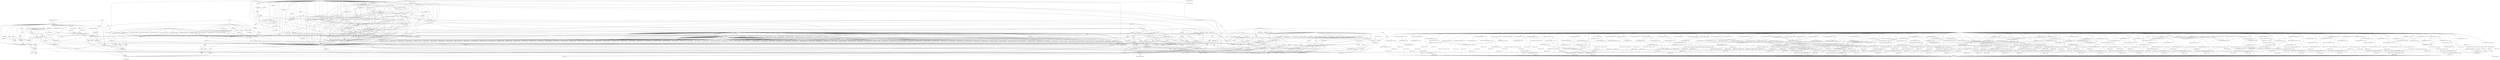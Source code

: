 digraph depends {
    node [shape=plaintext]
"adwaita-icon-theme-symbolic" -> "hicolor-icon-theme"
"adwaita-icon-theme-symbolic" -> "libgdk-pixbuf-2.0-0" [label="gdk-pixbuf"] [style=dashed]
"adwaita-icon-theme-symbolic" -> "libgtk-3.0" [label="gtk+3"] [style=dashed]
"alsa-equal" -> "alsa-utils"
"alsa-equal" -> "caps"
"alsa-equal" -> "libasound2"
"alsa-plugins" -> "libasound-module-conf-pulse"
"alsa-plugins" -> "libasound-module-ctl-arcam-av"
"alsa-plugins" -> "libasound-module-ctl-oss"
"alsa-plugins" -> "libasound-module-ctl-pulse"
"alsa-plugins" -> "libasound-module-pcm-oss"
"alsa-plugins" -> "libasound-module-pcm-pulse"
"alsa-plugins" -> "libasound-module-pcm-speex"
"alsa-plugins" -> "libasound-module-pcm-upmix"
"alsa-plugins" -> "libasound-module-pcm-usb-stream"
"alsa-plugins" -> "libasound-module-pcm-vdownmix"
"alsa-plugins" -> "libasound-module-rate-samplerate"
"alsa-plugins" -> "libasound-module-rate-speexrate"
"alsa-state" -> "alsa-states" [style=dotted]
"alsa-state" -> "alsa-utils-alsactl"
"alsa-tools" -> "libasound2"
"alsa-tools" -> "libglib-2.0-0"
"alsa-tools" -> "libgtk-3.0"
"alsa-tools" -> "libstdc++6"
"alsa-utils-aconnect" -> "libasound2"
"alsa-utils-alsactl" -> "alsa-states" [style=dotted]
"alsa-utils-alsactl" -> "libasound2"
"alsa-utils-alsaloop" -> "libasound2"
"alsa-utils-alsaloop" -> "libsamplerate0"
"alsa-utils-alsamixer" -> "libasound2"
"alsa-utils-alsamixer" -> "libformw5"
"alsa-utils-alsamixer" -> "libmenuw5"
"alsa-utils-alsamixer" -> "libncursesw5"
"alsa-utils-alsamixer" -> "libpanelw5"
"alsa-utils-alsamixer" -> "libtinfo5"
"alsa-utils-alsatplg" -> "libasound2"
"alsa-utils-alsatplg" -> "libatopology2"
"alsa-utils-alsaucm" -> "libasound2"
"alsa-utils" -> "alsa-utils-aconnect"
"alsa-utils" -> "alsa-utils-alsactl"
"alsa-utils" -> "alsa-utils-alsaloop"
"alsa-utils" -> "alsa-utils-alsamixer"
"alsa-utils" -> "alsa-utils-alsatplg"
"alsa-utils" -> "alsa-utils-alsaucm"
"alsa-utils" -> "alsa-utils-amixer"
"alsa-utils" -> "alsa-utils-aplay"
"alsa-utils" -> "alsa-utils-aseqdump"
"alsa-utils" -> "alsa-utils-aseqnet"
"alsa-utils" -> "alsa-utils-iecset"
"alsa-utils" -> "alsa-utils-midi"
"alsa-utils" -> "alsa-utils-nhltdmicinfo"
"alsa-utils" -> "alsa-utils-scripts"
"alsa-utils" -> "alsa-utils-speakertest"
"alsa-utils-amixer" -> "libasound2"
"alsa-utils-aplay" -> "libasound2"
"alsa-utils-aseqdump" -> "libasound2"
"alsa-utils-aseqnet" -> "libasound2"
"alsa-utils-iecset" -> "libasound2"
"alsa-utils-midi" -> "libasound2"
"alsa-utils-scripts" -> "bash"
"alsa-utils-speakertest" -> "libasound2"
"at-spi2-core" -> "libdbus-1-3"
"at-spi2-core" -> "libglib-2.0-0"
"at-spi2-core" -> "libx11-6"
"at-spi2-core" -> "libxi6"
"at-spi2-core" -> "libxtst6"
"bash" -> "base-files"
"bash" -> "libtinfo5"
"bash" -> "update-alternatives-opkg"
"bluez5" -> "dbus-1" [label="dbus"] [style=dashed]
"bluez5" -> "libdbus-1-3"
"bluez5" -> "libglib-2.0-0"
"bluez5" -> "libreadline8"
"bluez5" -> "libudev1"
"busybox" -> "busybox-udhcpc" [style=dotted]
"busybox-syslog" -> "busybox"
"busybox-syslog" -> "update-alternatives-opkg"
"busybox" -> "update-alternatives-opkg"
"ca-certificates" -> "openssl"
"ca-certificates" -> "openssl-bin"
"caps" -> "libstdc++6"
"connman" -> "bluez5"
"connman-client" -> "connman"
"connman-client" -> "libdbus-1-3"
"connman-client" -> "libglib-2.0-0"
"connman-client" -> "libreadline8"
"connman" -> "connman-conf" [style=dotted]
"connman" -> "dbus-1" [label="dbus"] [style=dashed]
"connman" -> "iptables"
"connman" -> "libdbus-1-3"
"connman" -> "libglib-2.0-0"
"connman" -> "libgnutls30"
"connman" -> "ofono"
"connman" -> "update-alternatives-opkg"
"connman" -> "wpa-supplicant"
"dbus-1" -> "dbus-common"
"dbus-1" -> "dbus-tools"
"dbus-1" -> "libdbus-1-3"
"dbus-1" -> "libexpat1"
"dbus-1" -> "libsystemd0"
"dbus-1" -> "libx11-6"
"dbus-common" -> "base-files"
"dbus-common" -> "base-passwd"
"dbus-common" -> "shadow"
"dbus-tools" -> "libdbus-1-3"
"e2fsprogs-e2fsck" -> "libblkid1"
"e2fsprogs-e2fsck" -> "libcom-err2"
"e2fsprogs-e2fsck" -> "libe2p2"
"e2fsprogs-e2fsck" -> "libext2fs2"
"e2fsprogs-e2fsck" -> "libuuid1"
"fontconfig-utils" -> "libfontconfig1"
"fontconfig-utils" -> "libfreetype6"
"glibc-gconv-iso8859-1" -> "glibc-gconv"
"iptables" -> "iptables-modules" [style=dotted]
"iptables" -> "iptables-module-xt-standard"
"iptables" -> "kernel-module-ip6table-filter" [style=dotted]
"iptables" -> "kernel-module-ip6-tables" [style=dotted]
"iptables" -> "kernel-module-iptable-filter" [style=dotted]
"iptables" -> "kernel-module-iptable-nat" [style=dotted]
"iptables" -> "kernel-module-ip-tables" [style=dotted]
"iptables" -> "kernel-module-ipt-masquerade" [style=dotted]
"iptables" -> "kernel-module-nf-conntrack-ipv4" [style=dotted]
"iptables" -> "kernel-module-nf-conntrack" [style=dotted]
"iptables" -> "kernel-module-nf-defrag-ipv4" [style=dotted]
"iptables" -> "kernel-module-nf-nat" [style=dotted]
"iptables" -> "kernel-module-x-tables" [style=dotted]
"iptables-module-ip6t-ah" -> "iptables"
"iptables-module-ip6t-dnpt" -> "iptables"
"iptables-module-ip6t-dst" -> "iptables"
"iptables-module-ip6t-eui64" -> "iptables"
"iptables-module-ip6t-frag" -> "iptables"
"iptables-module-ip6t-hbh" -> "iptables"
"iptables-module-ip6t-hl" -> "iptables"
"iptables-module-ip6t-icmp6" -> "iptables"
"iptables-module-ip6t-ipv6header" -> "iptables"
"iptables-module-ip6t-mh" -> "iptables"
"iptables-module-ip6t-netmap" -> "iptables"
"iptables-module-ip6t-reject" -> "iptables"
"iptables-module-ip6t-rt" -> "iptables"
"iptables-module-ip6t-snpt" -> "iptables"
"iptables-module-ip6t-srh" -> "iptables"
"iptables-module-ipt-ah" -> "iptables"
"iptables-module-ipt-clusterip" -> "iptables"
"iptables-module-ipt-ecn" -> "iptables"
"iptables-module-ipt-icmp" -> "iptables"
"iptables-module-ipt-netmap" -> "iptables"
"iptables-module-ipt-realm" -> "iptables"
"iptables-module-ipt-reject" -> "iptables"
"iptables-module-ipt-ttl" -> "iptables"
"iptables-module-ipt-ulog" -> "iptables"
"iptables-modules" -> "iptables-module-ip6t-ah"
"iptables-modules" -> "iptables-module-ip6t-dnpt"
"iptables-modules" -> "iptables-module-ip6t-dst"
"iptables-modules" -> "iptables-module-ip6t-eui64"
"iptables-modules" -> "iptables-module-ip6t-frag"
"iptables-modules" -> "iptables-module-ip6t-hbh"
"iptables-modules" -> "iptables-module-ip6t-hl"
"iptables-modules" -> "iptables-module-ip6t-icmp6"
"iptables-modules" -> "iptables-module-ip6t-ipv6header"
"iptables-modules" -> "iptables-module-ip6t-mh"
"iptables-modules" -> "iptables-module-ip6t-netmap"
"iptables-modules" -> "iptables-module-ip6t-reject"
"iptables-modules" -> "iptables-module-ip6t-rt"
"iptables-modules" -> "iptables-module-ip6t-snpt"
"iptables-modules" -> "iptables-module-ip6t-srh"
"iptables-modules" -> "iptables-module-ipt-ah"
"iptables-modules" -> "iptables-module-ipt-clusterip"
"iptables-modules" -> "iptables-module-ipt-ecn"
"iptables-modules" -> "iptables-module-ipt-icmp"
"iptables-modules" -> "iptables-module-ipt-netmap"
"iptables-modules" -> "iptables-module-ipt-realm"
"iptables-modules" -> "iptables-module-ipt-reject"
"iptables-modules" -> "iptables-module-ipt-ttl"
"iptables-modules" -> "iptables-module-ipt-ulog"
"iptables-modules" -> "iptables-module-xt-addrtype"
"iptables-modules" -> "iptables-module-xt-audit"
"iptables-modules" -> "iptables-module-xt-bpf"
"iptables-modules" -> "iptables-module-xt-cgroup"
"iptables-modules" -> "iptables-module-xt-checksum"
"iptables-modules" -> "iptables-module-xt-classify"
"iptables-modules" -> "iptables-module-xt-cluster"
"iptables-modules" -> "iptables-module-xt-comment"
"iptables-modules" -> "iptables-module-xt-connbytes"
"iptables-modules" -> "iptables-module-xt-connlimit"
"iptables-modules" -> "iptables-module-xt-connmark"
"iptables-modules" -> "iptables-module-xt-connsecmark"
"iptables-modules" -> "iptables-module-xt-conntrack"
"iptables-modules" -> "iptables-module-xt-cpu"
"iptables-modules" -> "iptables-module-xt-ct"
"iptables-modules" -> "iptables-module-xt-dccp"
"iptables-modules" -> "iptables-module-xt-devgroup"
"iptables-modules" -> "iptables-module-xt-dscp"
"iptables-modules" -> "iptables-module-xt-ecn"
"iptables-modules" -> "iptables-module-xt-esp"
"iptables-modules" -> "iptables-module-xt-hashlimit"
"iptables-modules" -> "iptables-module-xt-helper"
"iptables-modules" -> "iptables-module-xt-hmark"
"iptables-modules" -> "iptables-module-xt-idletimer"
"iptables-modules" -> "iptables-module-xt-ipcomp"
"iptables-modules" -> "iptables-module-xt-iprange"
"iptables-modules" -> "iptables-module-xt-ipvs"
"iptables-modules" -> "iptables-module-xt-led"
"iptables-modules" -> "iptables-module-xt-length"
"iptables-modules" -> "iptables-module-xt-limit"
"iptables-modules" -> "iptables-module-xt-log"
"iptables-modules" -> "iptables-module-xt-mac"
"iptables-modules" -> "iptables-module-xt-mark"
"iptables-modules" -> "iptables-module-xt-multiport"
"iptables-modules" -> "iptables-module-xt-nat"
"iptables-modules" -> "iptables-module-xt-nfacct"
"iptables-modules" -> "iptables-module-xt-nflog"
"iptables-modules" -> "iptables-module-xt-nfqueue"
"iptables-modules" -> "iptables-module-xt-osf"
"iptables-modules" -> "iptables-module-xt-owner"
"iptables-modules" -> "iptables-module-xt-physdev"
"iptables-modules" -> "iptables-module-xt-pkttype"
"iptables-modules" -> "iptables-module-xt-policy"
"iptables-modules" -> "iptables-module-xt-quota"
"iptables-modules" -> "iptables-module-xt-rateest"
"iptables-modules" -> "iptables-module-xt-recent"
"iptables-modules" -> "iptables-module-xt-rpfilter"
"iptables-modules" -> "iptables-module-xt-sctp"
"iptables-modules" -> "iptables-module-xt-secmark"
"iptables-modules" -> "iptables-module-xt-set"
"iptables-modules" -> "iptables-module-xt-socket"
"iptables-modules" -> "iptables-module-xt-standard"
"iptables-modules" -> "iptables-module-xt-statistic"
"iptables-modules" -> "iptables-module-xt-string"
"iptables-modules" -> "iptables-module-xt-synproxy"
"iptables-modules" -> "iptables-module-xt-tcp"
"iptables-modules" -> "iptables-module-xt-tcpmss"
"iptables-modules" -> "iptables-module-xt-tcpoptstrip"
"iptables-modules" -> "iptables-module-xt-tee"
"iptables-modules" -> "iptables-module-xt-time"
"iptables-modules" -> "iptables-module-xt-tos"
"iptables-modules" -> "iptables-module-xt-tproxy"
"iptables-modules" -> "iptables-module-xt-trace"
"iptables-modules" -> "iptables-module-xt-u32"
"iptables-modules" -> "iptables-module-xt-udp"
"iptables-module-xt-addrtype" -> "iptables"
"iptables-module-xt-audit" -> "iptables"
"iptables-module-xt-bpf" -> "iptables"
"iptables-module-xt-cgroup" -> "iptables"
"iptables-module-xt-checksum" -> "iptables"
"iptables-module-xt-classify" -> "iptables"
"iptables-module-xt-cluster" -> "iptables"
"iptables-module-xt-comment" -> "iptables"
"iptables-module-xt-connbytes" -> "iptables"
"iptables-module-xt-connlimit" -> "iptables"
"iptables-module-xt-connmark" -> "iptables"
"iptables-module-xt-connsecmark" -> "iptables"
"iptables-module-xt-conntrack" -> "iptables"
"iptables-module-xt-cpu" -> "iptables"
"iptables-module-xt-ct" -> "iptables"
"iptables-module-xt-ct" -> "iptables-module-xt-nat"
"iptables-module-xt-dccp" -> "iptables"
"iptables-module-xt-devgroup" -> "iptables"
"iptables-module-xt-dscp" -> "iptables"
"iptables-module-xt-ecn" -> "iptables"
"iptables-module-xt-esp" -> "iptables"
"iptables-module-xt-hashlimit" -> "iptables"
"iptables-module-xt-helper" -> "iptables"
"iptables-module-xt-hmark" -> "iptables"
"iptables-module-xt-idletimer" -> "iptables"
"iptables-module-xt-ipcomp" -> "iptables"
"iptables-module-xt-iprange" -> "iptables"
"iptables-module-xt-ipvs" -> "iptables"
"iptables-module-xt-led" -> "iptables"
"iptables-module-xt-length" -> "iptables"
"iptables-module-xt-limit" -> "iptables"
"iptables-module-xt-log" -> "iptables"
"iptables-module-xt-mac" -> "iptables"
"iptables-module-xt-mark" -> "iptables"
"iptables-module-xt-multiport" -> "iptables"
"iptables-module-xt-nat" -> "iptables"
"iptables-module-xt-nfacct" -> "iptables"
"iptables-module-xt-nflog" -> "iptables"
"iptables-module-xt-nfqueue" -> "iptables"
"iptables-module-xt-osf" -> "iptables"
"iptables-module-xt-owner" -> "iptables"
"iptables-module-xt-physdev" -> "iptables"
"iptables-module-xt-pkttype" -> "iptables"
"iptables-module-xt-policy" -> "iptables"
"iptables-module-xt-quota" -> "iptables"
"iptables-module-xt-rateest" -> "iptables"
"iptables-module-xt-recent" -> "iptables"
"iptables-module-xt-rpfilter" -> "iptables"
"iptables-module-xt-sctp" -> "iptables"
"iptables-module-xt-secmark" -> "iptables"
"iptables-module-xt-set" -> "iptables"
"iptables-module-xt-socket" -> "iptables"
"iptables-module-xt-standard" -> "iptables"
"iptables-module-xt-statistic" -> "iptables"
"iptables-module-xt-string" -> "iptables"
"iptables-module-xt-synproxy" -> "iptables"
"iptables-module-xt-tcp" -> "iptables"
"iptables-module-xt-tcpmss" -> "iptables"
"iptables-module-xt-tcpoptstrip" -> "iptables"
"iptables-module-xt-tee" -> "iptables"
"iptables-module-xt-time" -> "iptables"
"iptables-module-xt-tos" -> "iptables"
"iptables-module-xt-tproxy" -> "iptables"
"iptables-module-xt-trace" -> "iptables"
"iptables-module-xt-u32" -> "iptables"
"iptables-module-xt-udp" -> "iptables"
"kbd-keymaps" -> "kbd-keymaps-pine" [style=dotted]
"kbd" -> "update-alternatives-opkg"
"kernel-module-adv7511-6.13.1-dirty" -> "kernel-6.13.1-dirty" [label="kernel-6.13.1-dirty"] [style=dashed]
"kernel-module-adv7511-6.13.1-dirty" -> "kernel-module-cec-6.13.1-dirty"
"kernel-module-adxl34x-6.13.1-dirty" -> "kernel-6.13.1-dirty" [label="kernel-6.13.1-dirty"] [style=dashed]
"kernel-module-adxl34x-i2c-6.13.1-dirty" -> "kernel-6.13.1-dirty" [label="kernel-6.13.1-dirty"] [style=dashed]
"kernel-module-adxl34x-i2c-6.13.1-dirty" -> "kernel-module-adxl34x-6.13.1-dirty"
"kernel-module-adxl34x-spi-6.13.1-dirty" -> "kernel-6.13.1-dirty" [label="kernel-6.13.1-dirty"] [style=dashed]
"kernel-module-adxl34x-spi-6.13.1-dirty" -> "kernel-module-adxl34x-6.13.1-dirty"
"kernel-module-aes-arm-6.13.1-dirty" -> "kernel-6.13.1-dirty" [label="kernel-6.13.1-dirty"] [style=dashed]
"kernel-module-aes-arm-6.13.1-dirty" -> "kernel-module-aes-generic-6.13.1-dirty"
"kernel-module-aes-arm-6.13.1-dirty" -> "kernel-module-libaes-6.13.1-dirty"
"kernel-module-aes-arm-bs-6.13.1-dirty" -> "kernel-6.13.1-dirty" [label="kernel-6.13.1-dirty"] [style=dashed]
"kernel-module-aes-arm-bs-6.13.1-dirty" -> "kernel-module-aes-arm-6.13.1-dirty"
"kernel-module-aes-arm-bs-6.13.1-dirty" -> "kernel-module-crypto-simd-6.13.1-dirty"
"kernel-module-aes-arm-bs-6.13.1-dirty" -> "kernel-module-libaes-6.13.1-dirty"
"kernel-module-aes-arm-ce-6.13.1-dirty" -> "kernel-6.13.1-dirty" [label="kernel-6.13.1-dirty"] [style=dashed]
"kernel-module-aes-arm-ce-6.13.1-dirty" -> "kernel-module-crypto-simd-6.13.1-dirty"
"kernel-module-aes-arm-ce-6.13.1-dirty" -> "kernel-module-libaes-6.13.1-dirty"
"kernel-module-aes-generic-6.13.1-dirty" -> "kernel-6.13.1-dirty" [label="kernel-6.13.1-dirty"] [style=dashed]
"kernel-module-aes-generic-6.13.1-dirty" -> "kernel-module-libaes-6.13.1-dirty"
"kernel-module-af-alg-6.13.1-dirty" -> "kernel-6.13.1-dirty" [label="kernel-6.13.1-dirty"] [style=dashed]
"kernel-module-ah6-6.13.1-dirty" -> "kernel-6.13.1-dirty" [label="kernel-6.13.1-dirty"] [style=dashed]
"kernel-module-ah6-6.13.1-dirty" -> "kernel-module-xfrm-algo-6.13.1-dirty"
"kernel-module-algif-aead-6.13.1-dirty" -> "kernel-6.13.1-dirty" [label="kernel-6.13.1-dirty"] [style=dashed]
"kernel-module-algif-aead-6.13.1-dirty" -> "kernel-module-af-alg-6.13.1-dirty"
"kernel-module-algif-hash-6.13.1-dirty" -> "kernel-6.13.1-dirty" [label="kernel-6.13.1-dirty"] [style=dashed]
"kernel-module-algif-hash-6.13.1-dirty" -> "kernel-module-af-alg-6.13.1-dirty"
"kernel-module-algif-rng-6.13.1-dirty" -> "kernel-6.13.1-dirty" [label="kernel-6.13.1-dirty"] [style=dashed]
"kernel-module-algif-rng-6.13.1-dirty" -> "kernel-module-af-alg-6.13.1-dirty"
"kernel-module-algif-skcipher-6.13.1-dirty" -> "kernel-6.13.1-dirty" [label="kernel-6.13.1-dirty"] [style=dashed]
"kernel-module-algif-skcipher-6.13.1-dirty" -> "kernel-module-af-alg-6.13.1-dirty"
"kernel-module-amlogic-gxl-crypto-6.13.1-dirty" -> "kernel-6.13.1-dirty" [label="kernel-6.13.1-dirty"] [style=dashed]
"kernel-module-amlogic-gxl-crypto-6.13.1-dirty" -> "kernel-module-crypto-engine-6.13.1-dirty"
"kernel-module-atmel-mxt-ts-6.13.1-dirty" -> "kernel-6.13.1-dirty" [label="kernel-6.13.1-dirty"] [style=dashed]
"kernel-module-b53-common-6.13.1-dirty" -> "kernel-6.13.1-dirty" [label="kernel-6.13.1-dirty"] [style=dashed]
"kernel-module-b53-common-6.13.1-dirty" -> "kernel-module-dsa-core-6.13.1-dirty"
"kernel-module-b53-mdio-6.13.1-dirty" -> "kernel-6.13.1-dirty" [label="kernel-6.13.1-dirty"] [style=dashed]
"kernel-module-b53-mdio-6.13.1-dirty" -> "kernel-module-b53-common-6.13.1-dirty"
"kernel-module-b53-mdio-6.13.1-dirty" -> "kernel-module-dsa-core-6.13.1-dirty"
"kernel-module-b53-mmap-6.13.1-dirty" -> "kernel-6.13.1-dirty" [label="kernel-6.13.1-dirty"] [style=dashed]
"kernel-module-b53-mmap-6.13.1-dirty" -> "kernel-module-b53-common-6.13.1-dirty"
"kernel-module-b53-mmap-6.13.1-dirty" -> "kernel-module-dsa-core-6.13.1-dirty"
"kernel-module-b53-serdes-6.13.1-dirty" -> "kernel-6.13.1-dirty" [label="kernel-6.13.1-dirty"] [style=dashed]
"kernel-module-b53-spi-6.13.1-dirty" -> "kernel-6.13.1-dirty" [label="kernel-6.13.1-dirty"] [style=dashed]
"kernel-module-b53-spi-6.13.1-dirty" -> "kernel-module-b53-common-6.13.1-dirty"
"kernel-module-b53-spi-6.13.1-dirty" -> "kernel-module-dsa-core-6.13.1-dirty"
"kernel-module-b53-srab-6.13.1-dirty" -> "kernel-6.13.1-dirty" [label="kernel-6.13.1-dirty"] [style=dashed]
"kernel-module-b53-srab-6.13.1-dirty" -> "kernel-module-b53-common-6.13.1-dirty"
"kernel-module-b53-srab-6.13.1-dirty" -> "kernel-module-b53-serdes-6.13.1-dirty"
"kernel-module-b53-srab-6.13.1-dirty" -> "kernel-module-dsa-core-6.13.1-dirty"
"kernel-module-bcm7xxx-6.13.1-dirty" -> "kernel-6.13.1-dirty" [label="kernel-6.13.1-dirty"] [style=dashed]
"kernel-module-bcm-sf2-6.13.1-dirty" -> "kernel-6.13.1-dirty" [label="kernel-6.13.1-dirty"] [style=dashed]
"kernel-module-bcm-sf2-6.13.1-dirty" -> "kernel-module-b53-common-6.13.1-dirty"
"kernel-module-bcm-sf2-6.13.1-dirty" -> "kernel-module-dsa-core-6.13.1-dirty"
"kernel-module-bluetooth-6.13.1-dirty" -> "kernel-6.13.1-dirty" [label="kernel-6.13.1-dirty"] [style=dashed]
"kernel-module-bluetooth-6.13.1-dirty" -> "kernel-module-ecdh-generic-6.13.1-dirty"
"kernel-module-bluetooth-6.13.1-dirty" -> "kernel-module-libaes-6.13.1-dirty"
"kernel-module-bq27xxx-battery-6.13.1-dirty" -> "kernel-6.13.1-dirty" [label="kernel-6.13.1-dirty"] [style=dashed]
"kernel-module-bq27xxx-battery-i2c-6.13.1-dirty" -> "kernel-6.13.1-dirty" [label="kernel-6.13.1-dirty"] [style=dashed]
"kernel-module-bq27xxx-battery-i2c-6.13.1-dirty" -> "kernel-module-bq27xxx-battery-6.13.1-dirty"
"kernel-module-brcmfmac-6.13.1-dirty" -> "kernel-6.13.1-dirty" [label="kernel-6.13.1-dirty"] [style=dashed]
"kernel-module-brcmfmac-6.13.1-dirty" -> "kernel-module-brcmutil-6.13.1-dirty"
"kernel-module-brcmfmac-6.13.1-dirty" -> "kernel-module-cfg80211-6.13.1-dirty"
"kernel-module-brcmfmac-bca-6.13.1-dirty" -> "kernel-6.13.1-dirty" [label="kernel-6.13.1-dirty"] [style=dashed]
"kernel-module-brcmfmac-bca-6.13.1-dirty" -> "kernel-module-brcmfmac-6.13.1-dirty"
"kernel-module-brcmfmac-cyw-6.13.1-dirty" -> "kernel-6.13.1-dirty" [label="kernel-6.13.1-dirty"] [style=dashed]
"kernel-module-brcmfmac-cyw-6.13.1-dirty" -> "kernel-module-brcmfmac-6.13.1-dirty"
"kernel-module-brcmfmac-wcc-6.13.1-dirty" -> "kernel-6.13.1-dirty" [label="kernel-6.13.1-dirty"] [style=dashed]
"kernel-module-brcmfmac-wcc-6.13.1-dirty" -> "kernel-module-brcmfmac-6.13.1-dirty"
"kernel-module-brcmutil-6.13.1-dirty" -> "kernel-6.13.1-dirty" [label="kernel-6.13.1-dirty"] [style=dashed]
"kernel-module-btbcm-6.13.1-dirty" -> "kernel-6.13.1-dirty" [label="kernel-6.13.1-dirty"] [style=dashed]
"kernel-module-btbcm-6.13.1-dirty" -> "kernel-module-bluetooth-6.13.1-dirty"
"kernel-module-btmrvl-6.13.1-dirty" -> "kernel-6.13.1-dirty" [label="kernel-6.13.1-dirty"] [style=dashed]
"kernel-module-btmrvl-6.13.1-dirty" -> "kernel-module-bluetooth-6.13.1-dirty"
"kernel-module-btmrvl-sdio-6.13.1-dirty" -> "kernel-6.13.1-dirty" [label="kernel-6.13.1-dirty"] [style=dashed]
"kernel-module-btmrvl-sdio-6.13.1-dirty" -> "kernel-module-bluetooth-6.13.1-dirty"
"kernel-module-btmrvl-sdio-6.13.1-dirty" -> "kernel-module-btmrvl-6.13.1-dirty"
"kernel-module-capsule-loader-6.13.1-dirty" -> "kernel-6.13.1-dirty" [label="kernel-6.13.1-dirty"] [style=dashed]
"kernel-module-c-can-6.13.1-dirty" -> "kernel-6.13.1-dirty" [label="kernel-6.13.1-dirty"] [style=dashed]
"kernel-module-c-can-platform-6.13.1-dirty" -> "kernel-6.13.1-dirty" [label="kernel-6.13.1-dirty"] [style=dashed]
"kernel-module-c-can-platform-6.13.1-dirty" -> "kernel-module-c-can-6.13.1-dirty"
"kernel-module-ccm-6.13.1-dirty" -> "kernel-6.13.1-dirty" [label="kernel-6.13.1-dirty"] [style=dashed]
"kernel-module-cec-6.13.1-dirty" -> "kernel-6.13.1-dirty" [label="kernel-6.13.1-dirty"] [style=dashed]
"kernel-module-cfg80211-6.13.1-dirty" -> "kernel-6.13.1-dirty" [label="kernel-6.13.1-dirty"] [style=dashed]
"kernel-module-chacha-neon-6.13.1-dirty" -> "kernel-6.13.1-dirty" [label="kernel-6.13.1-dirty"] [style=dashed]
"kernel-module-cm36651-6.13.1-dirty" -> "kernel-6.13.1-dirty" [label="kernel-6.13.1-dirty"] [style=dashed]
"kernel-module-cmac-6.13.1-dirty" -> "kernel-6.13.1-dirty" [label="kernel-6.13.1-dirty"] [style=dashed]
"kernel-module-counter-6.13.1-dirty" -> "kernel-6.13.1-dirty" [label="kernel-6.13.1-dirty"] [style=dashed]
"kernel-module-cppi41-6.13.1-dirty" -> "kernel-6.13.1-dirty" [label="kernel-6.13.1-dirty"] [style=dashed]
"kernel-module-cpufreq-conservative-6.13.1-dirty" -> "kernel-6.13.1-dirty" [label="kernel-6.13.1-dirty"] [style=dashed]
"kernel-module-cpufreq-powersave-6.13.1-dirty" -> "kernel-6.13.1-dirty" [label="kernel-6.13.1-dirty"] [style=dashed]
"kernel-module-cpufreq-userspace-6.13.1-dirty" -> "kernel-6.13.1-dirty" [label="kernel-6.13.1-dirty"] [style=dashed]
"kernel-module-crc32-arm-ce-6.13.1-dirty" -> "kernel-6.13.1-dirty" [label="kernel-6.13.1-dirty"] [style=dashed]
"kernel-module-crc4-6.13.1-dirty" -> "kernel-6.13.1-dirty" [label="kernel-6.13.1-dirty"] [style=dashed]
"kernel-module-crc-ccitt-6.13.1-dirty" -> "kernel-6.13.1-dirty" [label="kernel-6.13.1-dirty"] [style=dashed]
"kernel-module-crc-itu-t-6.13.1-dirty" -> "kernel-6.13.1-dirty" [label="kernel-6.13.1-dirty"] [style=dashed]
"kernel-module-cryptd-6.13.1-dirty" -> "kernel-6.13.1-dirty" [label="kernel-6.13.1-dirty"] [style=dashed]
"kernel-module-crypto-engine-6.13.1-dirty" -> "kernel-6.13.1-dirty" [label="kernel-6.13.1-dirty"] [style=dashed]
"kernel-module-crypto-simd-6.13.1-dirty" -> "kernel-6.13.1-dirty" [label="kernel-6.13.1-dirty"] [style=dashed]
"kernel-module-crypto-simd-6.13.1-dirty" -> "kernel-module-cryptd-6.13.1-dirty"
"kernel-module-crypto-user-6.13.1-dirty" -> "kernel-6.13.1-dirty" [label="kernel-6.13.1-dirty"] [style=dashed]
"kernel-module-ctr-6.13.1-dirty" -> "kernel-6.13.1-dirty" [label="kernel-6.13.1-dirty"] [style=dashed]
"kernel-module-cyapatp-6.13.1-dirty" -> "kernel-6.13.1-dirty" [label="kernel-6.13.1-dirty"] [style=dashed]
"kernel-module-cyapatp-6.13.1-dirty" -> "kernel-module-crc-itu-t-6.13.1-dirty"
"kernel-module-des-generic-6.13.1-dirty" -> "kernel-6.13.1-dirty" [label="kernel-6.13.1-dirty"] [style=dashed]
"kernel-module-des-generic-6.13.1-dirty" -> "kernel-module-libdes-6.13.1-dirty"
"kernel-module-display-connector-6.13.1-dirty" -> "kernel-6.13.1-dirty" [label="kernel-6.13.1-dirty"] [style=dashed]
"kernel-module-drbg-6.13.1-dirty" -> "kernel-6.13.1-dirty" [label="kernel-6.13.1-dirty"] [style=dashed]
"kernel-module-drm-display-helper-6.13.1-dirty" -> "kernel-6.13.1-dirty" [label="kernel-6.13.1-dirty"] [style=dashed]
"kernel-module-dsa-core-6.13.1-dirty" -> "kernel-6.13.1-dirty" [label="kernel-6.13.1-dirty"] [style=dashed]
"kernel-module-ecc-6.13.1-dirty" -> "kernel-6.13.1-dirty" [label="kernel-6.13.1-dirty"] [style=dashed]
"kernel-module-ecdh-generic-6.13.1-dirty" -> "kernel-6.13.1-dirty" [label="kernel-6.13.1-dirty"] [style=dashed]
"kernel-module-ecdh-generic-6.13.1-dirty" -> "kernel-module-ecc-6.13.1-dirty"
"kernel-module-echainiv-6.13.1-dirty" -> "kernel-6.13.1-dirty" [label="kernel-6.13.1-dirty"] [style=dashed]
"kernel-module-echainiv-6.13.1-dirty" -> "kernel-module-geniv-6.13.1-dirty"
"kernel-module-edt-ft5x06-6.13.1-dirty" -> "kernel-6.13.1-dirty" [label="kernel-6.13.1-dirty"] [style=dashed]
"kernel-module-efivarfs-6.13.1-dirty" -> "kernel-6.13.1-dirty" [label="kernel-6.13.1-dirty"] [style=dashed]
"kernel-module-ehci-fsl-6.13.1-dirty" -> "kernel-6.13.1-dirty" [label="kernel-6.13.1-dirty"] [style=dashed]
"kernel-module-elants-i2c-6.13.1-dirty" -> "kernel-6.13.1-dirty" [label="kernel-6.13.1-dirty"] [style=dashed]
"kernel-module-esp6-6.13.1-dirty" -> "kernel-6.13.1-dirty" [label="kernel-6.13.1-dirty"] [style=dashed]
"kernel-module-esp6-6.13.1-dirty" -> "kernel-module-xfrm-algo-6.13.1-dirty"
"kernel-module-ff-memless-6.13.1-dirty" -> "kernel-6.13.1-dirty" [label="kernel-6.13.1-dirty"] [style=dashed]
"kernel-module-flexcan-6.13.1-dirty" -> "kernel-6.13.1-dirty" [label="kernel-6.13.1-dirty"] [style=dashed]
"kernel-module-fsi-core-6.13.1-dirty" -> "kernel-6.13.1-dirty" [label="kernel-6.13.1-dirty"] [style=dashed]
"kernel-module-fsi-core-6.13.1-dirty" -> "kernel-module-crc4-6.13.1-dirty"
"kernel-module-fsi-master-aspeed-6.13.1-dirty" -> "kernel-6.13.1-dirty" [label="kernel-6.13.1-dirty"] [style=dashed]
"kernel-module-fsi-master-aspeed-6.13.1-dirty" -> "kernel-module-fsi-core-6.13.1-dirty"
"kernel-module-fsi-master-gpio-6.13.1-dirty" -> "kernel-6.13.1-dirty" [label="kernel-6.13.1-dirty"] [style=dashed]
"kernel-module-fsi-master-gpio-6.13.1-dirty" -> "kernel-module-crc4-6.13.1-dirty"
"kernel-module-fsi-master-gpio-6.13.1-dirty" -> "kernel-module-fsi-core-6.13.1-dirty"
"kernel-module-fsi-master-hub-6.13.1-dirty" -> "kernel-6.13.1-dirty" [label="kernel-6.13.1-dirty"] [style=dashed]
"kernel-module-fsi-master-hub-6.13.1-dirty" -> "kernel-module-fsi-core-6.13.1-dirty"
"kernel-module-fsi-occ-6.13.1-dirty" -> "kernel-6.13.1-dirty" [label="kernel-6.13.1-dirty"] [style=dashed]
"kernel-module-fsi-occ-6.13.1-dirty" -> "kernel-module-fsi-sbefifo-6.13.1-dirty"
"kernel-module-fsi-sbefifo-6.13.1-dirty" -> "kernel-6.13.1-dirty" [label="kernel-6.13.1-dirty"] [style=dashed]
"kernel-module-fsi-sbefifo-6.13.1-dirty" -> "kernel-module-fsi-core-6.13.1-dirty"
"kernel-module-fsi-scom-6.13.1-dirty" -> "kernel-6.13.1-dirty" [label="kernel-6.13.1-dirty"] [style=dashed]
"kernel-module-fsi-scom-6.13.1-dirty" -> "kernel-module-fsi-core-6.13.1-dirty"
"kernel-module-fsl-mph-dr-of-6.13.1-dirty" -> "kernel-6.13.1-dirty" [label="kernel-6.13.1-dirty"] [style=dashed]
"kernel-module-gcm-6.13.1-dirty" -> "kernel-6.13.1-dirty" [label="kernel-6.13.1-dirty"] [style=dashed]
"kernel-module-geniv-6.13.1-dirty" -> "kernel-6.13.1-dirty" [label="kernel-6.13.1-dirty"] [style=dashed]
"kernel-module-g-ether-6.13.1-dirty" -> "kernel-6.13.1-dirty" [label="kernel-6.13.1-dirty"] [style=dashed]
"kernel-module-g-ether-6.13.1-dirty" -> "kernel-module-u-ether-6.13.1-dirty"
"kernel-module-g-ether-6.13.1-dirty" -> "kernel-module-usb-f-rndis-6.13.1-dirty"
"kernel-module-gf128mul-6.13.1-dirty" -> "kernel-6.13.1-dirty" [label="kernel-6.13.1-dirty"] [style=dashed]
"kernel-module-ghash-arm-ce-6.13.1-dirty" -> "kernel-6.13.1-dirty" [label="kernel-6.13.1-dirty"] [style=dashed]
"kernel-module-ghash-arm-ce-6.13.1-dirty" -> "kernel-module-cryptd-6.13.1-dirty"
"kernel-module-ghash-arm-ce-6.13.1-dirty" -> "kernel-module-gf128mul-6.13.1-dirty"
"kernel-module-ghash-arm-ce-6.13.1-dirty" -> "kernel-module-libaes-6.13.1-dirty"
"kernel-module-ghash-generic-6.13.1-dirty" -> "kernel-6.13.1-dirty" [label="kernel-6.13.1-dirty"] [style=dashed]
"kernel-module-ghash-generic-6.13.1-dirty" -> "kernel-module-gf128mul-6.13.1-dirty"
"kernel-module-governor-passive-6.13.1-dirty" -> "kernel-6.13.1-dirty" [label="kernel-6.13.1-dirty"] [style=dashed]
"kernel-module-gpio-charger-6.13.1-dirty" -> "kernel-6.13.1-dirty" [label="kernel-6.13.1-dirty"] [style=dashed]
"kernel-module-gpio-decoder-6.13.1-dirty" -> "kernel-6.13.1-dirty" [label="kernel-6.13.1-dirty"] [style=dashed]
"kernel-module-hci-6.13.1-dirty" -> "kernel-6.13.1-dirty" [label="kernel-6.13.1-dirty"] [style=dashed]
"kernel-module-hci-6.13.1-dirty" -> "kernel-module-nfc-6.13.1-dirty"
"kernel-module-hci-uart-6.13.1-dirty" -> "kernel-6.13.1-dirty" [label="kernel-6.13.1-dirty"] [style=dashed]
"kernel-module-hci-uart-6.13.1-dirty" -> "kernel-module-bluetooth-6.13.1-dirty"
"kernel-module-hci-uart-6.13.1-dirty" -> "kernel-module-btbcm-6.13.1-dirty"
"kernel-module-hmac-6.13.1-dirty" -> "kernel-6.13.1-dirty" [label="kernel-6.13.1-dirty"] [style=dashed]
"kernel-module-i2c-algo-bit-6.13.1-dirty" -> "kernel-6.13.1-dirty" [label="kernel-6.13.1-dirty"] [style=dashed]
"kernel-module-i2c-arb-gpio-challenge-6.13.1-dirty" -> "kernel-6.13.1-dirty" [label="kernel-6.13.1-dirty"] [style=dashed]
"kernel-module-i2c-emev2-6.13.1-dirty" -> "kernel-6.13.1-dirty" [label="kernel-6.13.1-dirty"] [style=dashed]
"kernel-module-i2c-gpio-6.13.1-dirty" -> "kernel-6.13.1-dirty" [label="kernel-6.13.1-dirty"] [style=dashed]
"kernel-module-i2c-gpio-6.13.1-dirty" -> "kernel-module-i2c-algo-bit-6.13.1-dirty"
"kernel-module-ina2xx-6.13.1-dirty" -> "kernel-6.13.1-dirty" [label="kernel-6.13.1-dirty"] [style=dashed]
"kernel-module-industrialio-buffer-cb-6.13.1-dirty" -> "kernel-6.13.1-dirty" [label="kernel-6.13.1-dirty"] [style=dashed]
"kernel-module-industrialio-hw-consumer-6.13.1-dirty" -> "kernel-6.13.1-dirty" [label="kernel-6.13.1-dirty"] [style=dashed]
"kernel-module-ip6-tunnel-6.13.1-dirty" -> "kernel-6.13.1-dirty" [label="kernel-6.13.1-dirty"] [style=dashed]
"kernel-module-ip6-tunnel-6.13.1-dirty" -> "kernel-module-tunnel6-6.13.1-dirty"
"kernel-module-ipcomp6-6.13.1-dirty" -> "kernel-6.13.1-dirty" [label="kernel-6.13.1-dirty"] [style=dashed]
"kernel-module-ipcomp6-6.13.1-dirty" -> "kernel-module-xfrm6-tunnel-6.13.1-dirty"
"kernel-module-ipcomp6-6.13.1-dirty" -> "kernel-module-xfrm-ipcomp-6.13.1-dirty"
"kernel-module-jitterentropy-rng-6.13.1-dirty" -> "kernel-6.13.1-dirty" [label="kernel-6.13.1-dirty"] [style=dashed]
"kernel-module-lan78xx-6.13.1-dirty" -> "kernel-6.13.1-dirty" [label="kernel-6.13.1-dirty"] [style=dashed]
"kernel-module-lan966x-serdes-6.13.1-dirty" -> "kernel-6.13.1-dirty" [label="kernel-6.13.1-dirty"] [style=dashed]
"kernel-module-led-class-flash-6.13.1-dirty" -> "kernel-6.13.1-dirty" [label="kernel-6.13.1-dirty"] [style=dashed]
"kernel-module-leds-pca9532-6.13.1-dirty" -> "kernel-6.13.1-dirty" [label="kernel-6.13.1-dirty"] [style=dashed]
"kernel-module-libaes-6.13.1-dirty" -> "kernel-6.13.1-dirty" [label="kernel-6.13.1-dirty"] [style=dashed]
"kernel-module-libarc4-6.13.1-dirty" -> "kernel-6.13.1-dirty" [label="kernel-6.13.1-dirty"] [style=dashed]
"kernel-module-libdes-6.13.1-dirty" -> "kernel-6.13.1-dirty" [label="kernel-6.13.1-dirty"] [style=dashed]
"kernel-module-lvds-codec-6.13.1-dirty" -> "kernel-6.13.1-dirty" [label="kernel-6.13.1-dirty"] [style=dashed]
"kernel-module-mac80211-6.13.1-dirty" -> "kernel-6.13.1-dirty" [label="kernel-6.13.1-dirty"] [style=dashed]
"kernel-module-mac80211-6.13.1-dirty" -> "kernel-module-cfg80211-6.13.1-dirty"
"kernel-module-mac80211-6.13.1-dirty" -> "kernel-module-libarc4-6.13.1-dirty"
"kernel-module-max17040-battery-6.13.1-dirty" -> "kernel-6.13.1-dirty" [label="kernel-6.13.1-dirty"] [style=dashed]
"kernel-module-max17042-battery-6.13.1-dirty" -> "kernel-6.13.1-dirty" [label="kernel-6.13.1-dirty"] [style=dashed]
"kernel-module-max8952-6.13.1-dirty" -> "kernel-6.13.1-dirty" [label="kernel-6.13.1-dirty"] [style=dashed]
"kernel-module-md5-6.13.1-dirty" -> "kernel-6.13.1-dirty" [label="kernel-6.13.1-dirty"] [style=dashed]
"kernel-module-mdio-i2c-6.13.1-dirty" -> "kernel-6.13.1-dirty" [label="kernel-6.13.1-dirty"] [style=dashed]
"kernel-module-mdio-mscc-miim-6.13.1-dirty" -> "kernel-6.13.1-dirty" [label="kernel-6.13.1-dirty"] [style=dashed]
"kernel-module-microchip-6.13.1-dirty" -> "kernel-6.13.1-dirty" [label="kernel-6.13.1-dirty"] [style=dashed]
"kernel-module-mip6-6.13.1-dirty" -> "kernel-6.13.1-dirty" [label="kernel-6.13.1-dirty"] [style=dashed]
"kernel-module-mms114-6.13.1-dirty" -> "kernel-6.13.1-dirty" [label="kernel-6.13.1-dirty"] [style=dashed]
"kernel-module-musb-dsps-6.13.1-dirty" -> "kernel-6.13.1-dirty" [label="kernel-6.13.1-dirty"] [style=dashed]
"kernel-module-musb-dsps-6.13.1-dirty" -> "kernel-module-musb-hdrc-6.13.1-dirty"
"kernel-module-musb-hdrc-6.13.1-dirty" -> "kernel-6.13.1-dirty" [label="kernel-6.13.1-dirty"] [style=dashed]
"kernel-module-mwifiex-6.13.1-dirty" -> "kernel-6.13.1-dirty" [label="kernel-6.13.1-dirty"] [style=dashed]
"kernel-module-mwifiex-6.13.1-dirty" -> "kernel-module-cfg80211-6.13.1-dirty"
"kernel-module-mwifiex-sdio-6.13.1-dirty" -> "kernel-6.13.1-dirty" [label="kernel-6.13.1-dirty"] [style=dashed]
"kernel-module-mwifiex-sdio-6.13.1-dirty" -> "kernel-module-mwifiex-6.13.1-dirty"
"kernel-module-nci-6.13.1-dirty" -> "kernel-6.13.1-dirty" [label="kernel-6.13.1-dirty"] [style=dashed]
"kernel-module-nci-6.13.1-dirty" -> "kernel-module-nfc-6.13.1-dirty"
"kernel-module-nci-spi-6.13.1-dirty" -> "kernel-6.13.1-dirty" [label="kernel-6.13.1-dirty"] [style=dashed]
"kernel-module-nci-spi-6.13.1-dirty" -> "kernel-module-crc-ccitt-6.13.1-dirty"
"kernel-module-nci-uart-6.13.1-dirty" -> "kernel-6.13.1-dirty" [label="kernel-6.13.1-dirty"] [style=dashed]
"kernel-module-nfc-6.13.1-dirty" -> "kernel-6.13.1-dirty" [label="kernel-6.13.1-dirty"] [style=dashed]
"kernel-module-nfc-digital-6.13.1-dirty" -> "kernel-6.13.1-dirty" [label="kernel-6.13.1-dirty"] [style=dashed]
"kernel-module-nfc-digital-6.13.1-dirty" -> "kernel-module-crc-ccitt-6.13.1-dirty"
"kernel-module-nfc-digital-6.13.1-dirty" -> "kernel-module-crc-itu-t-6.13.1-dirty"
"kernel-module-nfc-digital-6.13.1-dirty" -> "kernel-module-nfc-6.13.1-dirty"
"kernel-module-ntc-thermistor-6.13.1-dirty" -> "kernel-6.13.1-dirty" [label="kernel-6.13.1-dirty"] [style=dashed]
"kernel-module-nxp-ptn3460-6.13.1-dirty" -> "kernel-6.13.1-dirty" [label="kernel-6.13.1-dirty"] [style=dashed]
"kernel-module-omap2430-6.13.1-dirty" -> "kernel-6.13.1-dirty" [label="kernel-6.13.1-dirty"] [style=dashed]
"kernel-module-omap2430-6.13.1-dirty" -> "kernel-module-musb-hdrc-6.13.1-dirty"
"kernel-module-omapdrm-6.13.1-dirty" -> "kernel-6.13.1-dirty" [label="kernel-6.13.1-dirty"] [style=dashed]
"kernel-module-omapdrm-6.13.1-dirty" -> "kernel-module-cec-6.13.1-dirty"
"kernel-module-omapdrm-6.13.1-dirty" -> "kernel-module-drm-display-helper-6.13.1-dirty"
"kernel-module-onboard-usb-dev-6.13.1-dirty" -> "kernel-6.13.1-dirty" [label="kernel-6.13.1-dirty"] [style=dashed]
"kernel-module-panel-lvds-6.13.1-dirty" -> "kernel-6.13.1-dirty" [label="kernel-6.13.1-dirty"] [style=dashed]
"kernel-module-parade-ps8622-6.13.1-dirty" -> "kernel-6.13.1-dirty" [label="kernel-6.13.1-dirty"] [style=dashed]
"kernel-module-pci-endpoint-test-6.13.1-dirty" -> "kernel-6.13.1-dirty" [label="kernel-6.13.1-dirty"] [style=dashed]
"kernel-module-pci-epf-test-6.13.1-dirty" -> "kernel-6.13.1-dirty" [label="kernel-6.13.1-dirty"] [style=dashed]
"kernel-module-pci-meson-6.13.1-dirty" -> "kernel-6.13.1-dirty" [label="kernel-6.13.1-dirty"] [style=dashed]
"kernel-module-phy-cpcap-usb-6.13.1-dirty" -> "kernel-6.13.1-dirty" [label="kernel-6.13.1-dirty"] [style=dashed]
"kernel-module-phy-cpcap-usb-6.13.1-dirty" -> "kernel-module-musb-hdrc-6.13.1-dirty"
"kernel-module-phy-dm816x-usb-6.13.1-dirty" -> "kernel-6.13.1-dirty" [label="kernel-6.13.1-dirty"] [style=dashed]
"kernel-module-phy-exynos-usb2-6.13.1-dirty" -> "kernel-6.13.1-dirty" [label="kernel-6.13.1-dirty"] [style=dashed]
"kernel-module-phy-twl4030-usb-6.13.1-dirty" -> "kernel-6.13.1-dirty" [label="kernel-6.13.1-dirty"] [style=dashed]
"kernel-module-phy-twl4030-usb-6.13.1-dirty" -> "kernel-module-musb-hdrc-6.13.1-dirty"
"kernel-module-phy-twl6030-usb-6.13.1-dirty" -> "kernel-6.13.1-dirty" [label="kernel-6.13.1-dirty"] [style=dashed]
"kernel-module-phy-twl6030-usb-6.13.1-dirty" -> "kernel-module-musb-hdrc-6.13.1-dirty"
"kernel-module-pwm-fan-6.13.1-dirty" -> "kernel-6.13.1-dirty" [label="kernel-6.13.1-dirty"] [style=dashed]
"kernel-module-pwm-tiecap-6.13.1-dirty" -> "kernel-6.13.1-dirty" [label="kernel-6.13.1-dirty"] [style=dashed]
"kernel-module-pwm-tiehrpwm-6.13.1-dirty" -> "kernel-6.13.1-dirty" [label="kernel-6.13.1-dirty"] [style=dashed]
"kernel-module-qrtr-6.13.1-dirty" -> "kernel-6.13.1-dirty" [label="kernel-6.13.1-dirty"] [style=dashed]
"kernel-module-qrtr-smd-6.13.1-dirty" -> "kernel-6.13.1-dirty" [label="kernel-6.13.1-dirty"] [style=dashed]
"kernel-module-qrtr-smd-6.13.1-dirty" -> "kernel-module-qrtr-6.13.1-dirty"
"kernel-module-qrtr-smd-6.13.1-dirty" -> "kernel-module-rpmsg-core-6.13.1-dirty"
"kernel-module-qt1070-6.13.1-dirty" -> "kernel-6.13.1-dirty" [label="kernel-6.13.1-dirty"] [style=dashed]
"kernel-module-r8152-6.13.1-dirty" -> "kernel-6.13.1-dirty" [label="kernel-6.13.1-dirty"] [style=dashed]
"kernel-module-r8153-ecm-6.13.1-dirty" -> "kernel-6.13.1-dirty" [label="kernel-6.13.1-dirty"] [style=dashed]
"kernel-module-r8153-ecm-6.13.1-dirty" -> "kernel-module-r8152-6.13.1-dirty"
"kernel-module-r8a66597-hcd-6.13.1-dirty" -> "kernel-6.13.1-dirty" [label="kernel-6.13.1-dirty"] [style=dashed]
"kernel-module-reset-ti-syscon-6.13.1-dirty" -> "kernel-6.13.1-dirty" [label="kernel-6.13.1-dirty"] [style=dashed]
"kernel-module-resistive-adc-touch-6.13.1-dirty" -> "kernel-6.13.1-dirty" [label="kernel-6.13.1-dirty"] [style=dashed]
"kernel-module-resistive-adc-touch-6.13.1-dirty" -> "kernel-module-industrialio-buffer-cb-6.13.1-dirty"
"kernel-module-rpmsg-char-6.13.1-dirty" -> "kernel-6.13.1-dirty" [label="kernel-6.13.1-dirty"] [style=dashed]
"kernel-module-rpmsg-char-6.13.1-dirty" -> "kernel-module-rpmsg-core-6.13.1-dirty"
"kernel-module-rpmsg-core-6.13.1-dirty" -> "kernel-6.13.1-dirty" [label="kernel-6.13.1-dirty"] [style=dashed]
"kernel-module-rpmsg-ctrl-6.13.1-dirty" -> "kernel-6.13.1-dirty" [label="kernel-6.13.1-dirty"] [style=dashed]
"kernel-module-rpmsg-ctrl-6.13.1-dirty" -> "kernel-module-rpmsg-char-6.13.1-dirty"
"kernel-module-rpmsg-ctrl-6.13.1-dirty" -> "kernel-module-rpmsg-core-6.13.1-dirty"
"kernel-module-rpmsg-ns-6.13.1-dirty" -> "kernel-6.13.1-dirty" [label="kernel-6.13.1-dirty"] [style=dashed]
"kernel-module-rpmsg-ns-6.13.1-dirty" -> "kernel-module-rpmsg-core-6.13.1-dirty"
"kernel-module-rt2800lib-6.13.1-dirty" -> "kernel-6.13.1-dirty" [label="kernel-6.13.1-dirty"] [style=dashed]
"kernel-module-rt2800lib-6.13.1-dirty" -> "kernel-module-crc-ccitt-6.13.1-dirty"
"kernel-module-rt2800lib-6.13.1-dirty" -> "kernel-module-mac80211-6.13.1-dirty"
"kernel-module-rt2800lib-6.13.1-dirty" -> "kernel-module-rt2x00lib-6.13.1-dirty"
"kernel-module-rt2800usb-6.13.1-dirty" -> "kernel-6.13.1-dirty" [label="kernel-6.13.1-dirty"] [style=dashed]
"kernel-module-rt2800usb-6.13.1-dirty" -> "kernel-module-mac80211-6.13.1-dirty"
"kernel-module-rt2800usb-6.13.1-dirty" -> "kernel-module-rt2800lib-6.13.1-dirty"
"kernel-module-rt2800usb-6.13.1-dirty" -> "kernel-module-rt2x00lib-6.13.1-dirty"
"kernel-module-rt2800usb-6.13.1-dirty" -> "kernel-module-rt2x00usb-6.13.1-dirty"
"kernel-module-rt2x00lib-6.13.1-dirty" -> "kernel-6.13.1-dirty" [label="kernel-6.13.1-dirty"] [style=dashed]
"kernel-module-rt2x00lib-6.13.1-dirty" -> "kernel-module-cfg80211-6.13.1-dirty"
"kernel-module-rt2x00lib-6.13.1-dirty" -> "kernel-module-mac80211-6.13.1-dirty"
"kernel-module-rt2x00usb-6.13.1-dirty" -> "kernel-6.13.1-dirty" [label="kernel-6.13.1-dirty"] [style=dashed]
"kernel-module-rt2x00usb-6.13.1-dirty" -> "kernel-module-mac80211-6.13.1-dirty"
"kernel-module-rt2x00usb-6.13.1-dirty" -> "kernel-module-rt2x00lib-6.13.1-dirty"
"kernel-module-rtc-bq32k-6.13.1-dirty" -> "kernel-6.13.1-dirty" [label="kernel-6.13.1-dirty"] [style=dashed]
"kernel-module-rtc-efi-6.13.1-dirty" -> "kernel-6.13.1-dirty" [label="kernel-6.13.1-dirty"] [style=dashed]
"kernel-module-rtc-hym8563-6.13.1-dirty" -> "kernel-6.13.1-dirty" [label="kernel-6.13.1-dirty"] [style=dashed]
"kernel-module-rtc-pcf85063-6.13.1-dirty" -> "kernel-6.13.1-dirty" [label="kernel-6.13.1-dirty"] [style=dashed]
"kernel-module-rtc-pcf85363-6.13.1-dirty" -> "kernel-6.13.1-dirty" [label="kernel-6.13.1-dirty"] [style=dashed]
"kernel-module-rtc-rs5c372-6.13.1-dirty" -> "kernel-6.13.1-dirty" [label="kernel-6.13.1-dirty"] [style=dashed]
"kernel-module-rtc-rx8581-6.13.1-dirty" -> "kernel-6.13.1-dirty" [label="kernel-6.13.1-dirty"] [style=dashed]
"kernel-module-rtc-s35390a-6.13.1-dirty" -> "kernel-6.13.1-dirty" [label="kernel-6.13.1-dirty"] [style=dashed]
"kernel-module-rtl8192c-common-6.13.1-dirty" -> "kernel-6.13.1-dirty" [label="kernel-6.13.1-dirty"] [style=dashed]
"kernel-module-rtl8192c-common-6.13.1-dirty" -> "kernel-module-rtlwifi-6.13.1-dirty"
"kernel-module-rtl8192cu-6.13.1-dirty" -> "kernel-6.13.1-dirty" [label="kernel-6.13.1-dirty"] [style=dashed]
"kernel-module-rtl8192cu-6.13.1-dirty" -> "kernel-module-mac80211-6.13.1-dirty"
"kernel-module-rtl8192cu-6.13.1-dirty" -> "kernel-module-rtl8192c-common-6.13.1-dirty"
"kernel-module-rtl8192cu-6.13.1-dirty" -> "kernel-module-rtl-usb-6.13.1-dirty"
"kernel-module-rtl8192cu-6.13.1-dirty" -> "kernel-module-rtlwifi-6.13.1-dirty"
"kernel-module-rtl-usb-6.13.1-dirty" -> "kernel-6.13.1-dirty" [label="kernel-6.13.1-dirty"] [style=dashed]
"kernel-module-rtl-usb-6.13.1-dirty" -> "kernel-module-mac80211-6.13.1-dirty"
"kernel-module-rtl-usb-6.13.1-dirty" -> "kernel-module-rtlwifi-6.13.1-dirty"
"kernel-module-rtlwifi-6.13.1-dirty" -> "kernel-6.13.1-dirty" [label="kernel-6.13.1-dirty"] [style=dashed]
"kernel-module-rtlwifi-6.13.1-dirty" -> "kernel-module-cfg80211-6.13.1-dirty"
"kernel-module-rtlwifi-6.13.1-dirty" -> "kernel-module-mac80211-6.13.1-dirty"
"kernel-module-s3fwrn5-6.13.1-dirty" -> "kernel-6.13.1-dirty" [label="kernel-6.13.1-dirty"] [style=dashed]
"kernel-module-s3fwrn5-6.13.1-dirty" -> "kernel-module-nci-6.13.1-dirty"
"kernel-module-s3fwrn5-i2c-6.13.1-dirty" -> "kernel-6.13.1-dirty" [label="kernel-6.13.1-dirty"] [style=dashed]
"kernel-module-s3fwrn5-i2c-6.13.1-dirty" -> "kernel-module-s3fwrn5-6.13.1-dirty"
"kernel-module-samsung-dsim-6.13.1-dirty" -> "kernel-6.13.1-dirty" [label="kernel-6.13.1-dirty"] [style=dashed]
"kernel-module-samsung-keypad-6.13.1-dirty" -> "kernel-6.13.1-dirty" [label="kernel-6.13.1-dirty"] [style=dashed]
"kernel-module-seqiv-6.13.1-dirty" -> "kernel-6.13.1-dirty" [label="kernel-6.13.1-dirty"] [style=dashed]
"kernel-module-seqiv-6.13.1-dirty" -> "kernel-module-geniv-6.13.1-dirty"
"kernel-module-sfp-6.13.1-dirty" -> "kernel-6.13.1-dirty" [label="kernel-6.13.1-dirty"] [style=dashed]
"kernel-module-sfp-6.13.1-dirty" -> "kernel-module-mdio-i2c-6.13.1-dirty"
"kernel-module-sha1-arm-6.13.1-dirty" -> "kernel-6.13.1-dirty" [label="kernel-6.13.1-dirty"] [style=dashed]
"kernel-module-sha1-arm-ce-6.13.1-dirty" -> "kernel-6.13.1-dirty" [label="kernel-6.13.1-dirty"] [style=dashed]
"kernel-module-sha1-arm-ce-6.13.1-dirty" -> "kernel-module-sha1-arm-6.13.1-dirty"
"kernel-module-sha1-arm-neon-6.13.1-dirty" -> "kernel-6.13.1-dirty" [label="kernel-6.13.1-dirty"] [style=dashed]
"kernel-module-sha1-arm-neon-6.13.1-dirty" -> "kernel-module-sha1-arm-6.13.1-dirty"
"kernel-module-sha256-arm-6.13.1-dirty" -> "kernel-6.13.1-dirty" [label="kernel-6.13.1-dirty"] [style=dashed]
"kernel-module-sha2-arm-ce-6.13.1-dirty" -> "kernel-6.13.1-dirty" [label="kernel-6.13.1-dirty"] [style=dashed]
"kernel-module-sha2-arm-ce-6.13.1-dirty" -> "kernel-module-sha256-arm-6.13.1-dirty"
"kernel-module-sha3-generic-6.13.1-dirty" -> "kernel-6.13.1-dirty" [label="kernel-6.13.1-dirty"] [style=dashed]
"kernel-module-sha512-arm-6.13.1-dirty" -> "kernel-6.13.1-dirty" [label="kernel-6.13.1-dirty"] [style=dashed]
"kernel-module-sha512-generic-6.13.1-dirty" -> "kernel-6.13.1-dirty" [label="kernel-6.13.1-dirty"] [style=dashed]
"kernel-module-sii902x-6.13.1-dirty" -> "kernel-6.13.1-dirty" [label="kernel-6.13.1-dirty"] [style=dashed]
"kernel-module-sii9234-6.13.1-dirty" -> "kernel-6.13.1-dirty" [label="kernel-6.13.1-dirty"] [style=dashed]
"kernel-module-simple-bridge-6.13.1-dirty" -> "kernel-6.13.1-dirty" [label="kernel-6.13.1-dirty"] [style=dashed]
"kernel-modules" -> "kernel-module-adv7511-6.13.1-dirty"
"kernel-modules" -> "kernel-module-adxl34x-6.13.1-dirty"
"kernel-modules" -> "kernel-module-adxl34x-i2c-6.13.1-dirty"
"kernel-modules" -> "kernel-module-adxl34x-spi-6.13.1-dirty"
"kernel-modules" -> "kernel-module-aes-arm-6.13.1-dirty"
"kernel-modules" -> "kernel-module-aes-arm-bs-6.13.1-dirty"
"kernel-modules" -> "kernel-module-aes-arm-ce-6.13.1-dirty"
"kernel-modules" -> "kernel-module-aes-generic-6.13.1-dirty"
"kernel-modules" -> "kernel-module-af-alg-6.13.1-dirty"
"kernel-modules" -> "kernel-module-ah6-6.13.1-dirty"
"kernel-modules" -> "kernel-module-algif-aead-6.13.1-dirty"
"kernel-modules" -> "kernel-module-algif-hash-6.13.1-dirty"
"kernel-modules" -> "kernel-module-algif-rng-6.13.1-dirty"
"kernel-modules" -> "kernel-module-algif-skcipher-6.13.1-dirty"
"kernel-modules" -> "kernel-module-amlogic-gxl-crypto-6.13.1-dirty"
"kernel-modules" -> "kernel-module-atmel-mxt-ts-6.13.1-dirty"
"kernel-modules" -> "kernel-module-b53-common-6.13.1-dirty"
"kernel-modules" -> "kernel-module-b53-mdio-6.13.1-dirty"
"kernel-modules" -> "kernel-module-b53-mmap-6.13.1-dirty"
"kernel-modules" -> "kernel-module-b53-serdes-6.13.1-dirty"
"kernel-modules" -> "kernel-module-b53-spi-6.13.1-dirty"
"kernel-modules" -> "kernel-module-b53-srab-6.13.1-dirty"
"kernel-modules" -> "kernel-module-bcm7xxx-6.13.1-dirty"
"kernel-modules" -> "kernel-module-bcm-sf2-6.13.1-dirty"
"kernel-modules" -> "kernel-module-bluetooth-6.13.1-dirty"
"kernel-modules" -> "kernel-module-bq27xxx-battery-6.13.1-dirty"
"kernel-modules" -> "kernel-module-bq27xxx-battery-i2c-6.13.1-dirty"
"kernel-modules" -> "kernel-module-brcmfmac-6.13.1-dirty"
"kernel-modules" -> "kernel-module-brcmfmac-bca-6.13.1-dirty"
"kernel-modules" -> "kernel-module-brcmfmac-cyw-6.13.1-dirty"
"kernel-modules" -> "kernel-module-brcmfmac-wcc-6.13.1-dirty"
"kernel-modules" -> "kernel-module-brcmutil-6.13.1-dirty"
"kernel-modules" -> "kernel-module-btbcm-6.13.1-dirty"
"kernel-modules" -> "kernel-module-btmrvl-6.13.1-dirty"
"kernel-modules" -> "kernel-module-btmrvl-sdio-6.13.1-dirty"
"kernel-modules" -> "kernel-module-capsule-loader-6.13.1-dirty"
"kernel-modules" -> "kernel-module-c-can-6.13.1-dirty"
"kernel-modules" -> "kernel-module-c-can-platform-6.13.1-dirty"
"kernel-modules" -> "kernel-module-ccm-6.13.1-dirty"
"kernel-modules" -> "kernel-module-cec-6.13.1-dirty"
"kernel-modules" -> "kernel-module-cfg80211-6.13.1-dirty"
"kernel-modules" -> "kernel-module-chacha-neon-6.13.1-dirty"
"kernel-modules" -> "kernel-module-cm36651-6.13.1-dirty"
"kernel-modules" -> "kernel-module-cmac-6.13.1-dirty"
"kernel-modules" -> "kernel-module-counter-6.13.1-dirty"
"kernel-modules" -> "kernel-module-cppi41-6.13.1-dirty"
"kernel-modules" -> "kernel-module-cpufreq-conservative-6.13.1-dirty"
"kernel-modules" -> "kernel-module-cpufreq-powersave-6.13.1-dirty"
"kernel-modules" -> "kernel-module-cpufreq-userspace-6.13.1-dirty"
"kernel-modules" -> "kernel-module-crc32-arm-ce-6.13.1-dirty"
"kernel-modules" -> "kernel-module-crc4-6.13.1-dirty"
"kernel-modules" -> "kernel-module-crc-ccitt-6.13.1-dirty"
"kernel-modules" -> "kernel-module-crc-itu-t-6.13.1-dirty"
"kernel-modules" -> "kernel-module-cryptd-6.13.1-dirty"
"kernel-modules" -> "kernel-module-crypto-engine-6.13.1-dirty"
"kernel-modules" -> "kernel-module-crypto-simd-6.13.1-dirty"
"kernel-modules" -> "kernel-module-crypto-user-6.13.1-dirty"
"kernel-modules" -> "kernel-module-ctr-6.13.1-dirty"
"kernel-modules" -> "kernel-module-cyapatp-6.13.1-dirty"
"kernel-modules" -> "kernel-module-des-generic-6.13.1-dirty"
"kernel-modules" -> "kernel-module-display-connector-6.13.1-dirty"
"kernel-modules" -> "kernel-module-drbg-6.13.1-dirty"
"kernel-modules" -> "kernel-module-drm-display-helper-6.13.1-dirty"
"kernel-modules" -> "kernel-module-dsa-core-6.13.1-dirty"
"kernel-modules" -> "kernel-module-ecc-6.13.1-dirty"
"kernel-modules" -> "kernel-module-ecdh-generic-6.13.1-dirty"
"kernel-modules" -> "kernel-module-echainiv-6.13.1-dirty"
"kernel-modules" -> "kernel-module-edt-ft5x06-6.13.1-dirty"
"kernel-modules" -> "kernel-module-efivarfs-6.13.1-dirty"
"kernel-modules" -> "kernel-module-ehci-fsl-6.13.1-dirty"
"kernel-modules" -> "kernel-module-elants-i2c-6.13.1-dirty"
"kernel-modules" -> "kernel-module-esp6-6.13.1-dirty"
"kernel-modules" -> "kernel-module-ff-memless-6.13.1-dirty"
"kernel-modules" -> "kernel-module-flexcan-6.13.1-dirty"
"kernel-modules" -> "kernel-module-fsi-core-6.13.1-dirty"
"kernel-modules" -> "kernel-module-fsi-master-aspeed-6.13.1-dirty"
"kernel-modules" -> "kernel-module-fsi-master-gpio-6.13.1-dirty"
"kernel-modules" -> "kernel-module-fsi-master-hub-6.13.1-dirty"
"kernel-modules" -> "kernel-module-fsi-occ-6.13.1-dirty"
"kernel-modules" -> "kernel-module-fsi-sbefifo-6.13.1-dirty"
"kernel-modules" -> "kernel-module-fsi-scom-6.13.1-dirty"
"kernel-modules" -> "kernel-module-fsl-mph-dr-of-6.13.1-dirty"
"kernel-modules" -> "kernel-module-gcm-6.13.1-dirty"
"kernel-modules" -> "kernel-module-geniv-6.13.1-dirty"
"kernel-modules" -> "kernel-module-g-ether-6.13.1-dirty"
"kernel-modules" -> "kernel-module-gf128mul-6.13.1-dirty"
"kernel-modules" -> "kernel-module-ghash-arm-ce-6.13.1-dirty"
"kernel-modules" -> "kernel-module-ghash-generic-6.13.1-dirty"
"kernel-modules" -> "kernel-module-governor-passive-6.13.1-dirty"
"kernel-modules" -> "kernel-module-gpio-charger-6.13.1-dirty"
"kernel-modules" -> "kernel-module-gpio-decoder-6.13.1-dirty"
"kernel-modules" -> "kernel-module-hci-6.13.1-dirty"
"kernel-modules" -> "kernel-module-hci-uart-6.13.1-dirty"
"kernel-modules" -> "kernel-module-hmac-6.13.1-dirty"
"kernel-modules" -> "kernel-module-i2c-algo-bit-6.13.1-dirty"
"kernel-modules" -> "kernel-module-i2c-arb-gpio-challenge-6.13.1-dirty"
"kernel-modules" -> "kernel-module-i2c-emev2-6.13.1-dirty"
"kernel-modules" -> "kernel-module-i2c-gpio-6.13.1-dirty"
"kernel-modules" -> "kernel-module-ina2xx-6.13.1-dirty"
"kernel-modules" -> "kernel-module-industrialio-buffer-cb-6.13.1-dirty"
"kernel-modules" -> "kernel-module-industrialio-hw-consumer-6.13.1-dirty"
"kernel-modules" -> "kernel-module-ip6-tunnel-6.13.1-dirty"
"kernel-modules" -> "kernel-module-ipcomp6-6.13.1-dirty"
"kernel-modules" -> "kernel-module-jitterentropy-rng-6.13.1-dirty"
"kernel-modules" -> "kernel-module-lan78xx-6.13.1-dirty"
"kernel-modules" -> "kernel-module-lan966x-serdes-6.13.1-dirty"
"kernel-modules" -> "kernel-module-led-class-flash-6.13.1-dirty"
"kernel-modules" -> "kernel-module-leds-pca9532-6.13.1-dirty"
"kernel-modules" -> "kernel-module-libaes-6.13.1-dirty"
"kernel-modules" -> "kernel-module-libarc4-6.13.1-dirty"
"kernel-modules" -> "kernel-module-libdes-6.13.1-dirty"
"kernel-modules" -> "kernel-module-lvds-codec-6.13.1-dirty"
"kernel-modules" -> "kernel-module-mac80211-6.13.1-dirty"
"kernel-modules" -> "kernel-module-max17040-battery-6.13.1-dirty"
"kernel-modules" -> "kernel-module-max17042-battery-6.13.1-dirty"
"kernel-modules" -> "kernel-module-max8952-6.13.1-dirty"
"kernel-modules" -> "kernel-module-md5-6.13.1-dirty"
"kernel-modules" -> "kernel-module-mdio-i2c-6.13.1-dirty"
"kernel-modules" -> "kernel-module-mdio-mscc-miim-6.13.1-dirty"
"kernel-modules" -> "kernel-module-microchip-6.13.1-dirty"
"kernel-modules" -> "kernel-module-mip6-6.13.1-dirty"
"kernel-modules" -> "kernel-module-mms114-6.13.1-dirty"
"kernel-modules" -> "kernel-module-musb-dsps-6.13.1-dirty"
"kernel-modules" -> "kernel-module-musb-hdrc-6.13.1-dirty"
"kernel-modules" -> "kernel-module-mwifiex-6.13.1-dirty"
"kernel-modules" -> "kernel-module-mwifiex-sdio-6.13.1-dirty"
"kernel-modules" -> "kernel-module-nci-6.13.1-dirty"
"kernel-modules" -> "kernel-module-nci-spi-6.13.1-dirty"
"kernel-modules" -> "kernel-module-nci-uart-6.13.1-dirty"
"kernel-modules" -> "kernel-module-nfc-6.13.1-dirty"
"kernel-modules" -> "kernel-module-nfc-digital-6.13.1-dirty"
"kernel-modules" -> "kernel-module-ntc-thermistor-6.13.1-dirty"
"kernel-modules" -> "kernel-module-nxp-ptn3460-6.13.1-dirty"
"kernel-modules" -> "kernel-module-omap2430-6.13.1-dirty"
"kernel-modules" -> "kernel-module-omapdrm-6.13.1-dirty"
"kernel-modules" -> "kernel-module-onboard-usb-dev-6.13.1-dirty"
"kernel-modules" -> "kernel-module-panel-lvds-6.13.1-dirty"
"kernel-modules" -> "kernel-module-parade-ps8622-6.13.1-dirty"
"kernel-modules" -> "kernel-module-pci-endpoint-test-6.13.1-dirty"
"kernel-modules" -> "kernel-module-pci-epf-test-6.13.1-dirty"
"kernel-modules" -> "kernel-module-pci-meson-6.13.1-dirty"
"kernel-modules" -> "kernel-module-phy-cpcap-usb-6.13.1-dirty"
"kernel-modules" -> "kernel-module-phy-dm816x-usb-6.13.1-dirty"
"kernel-modules" -> "kernel-module-phy-exynos-usb2-6.13.1-dirty"
"kernel-modules" -> "kernel-module-phy-twl4030-usb-6.13.1-dirty"
"kernel-modules" -> "kernel-module-phy-twl6030-usb-6.13.1-dirty"
"kernel-modules" -> "kernel-module-pwm-fan-6.13.1-dirty"
"kernel-modules" -> "kernel-module-pwm-tiecap-6.13.1-dirty"
"kernel-modules" -> "kernel-module-pwm-tiehrpwm-6.13.1-dirty"
"kernel-modules" -> "kernel-module-qrtr-6.13.1-dirty"
"kernel-modules" -> "kernel-module-qrtr-smd-6.13.1-dirty"
"kernel-modules" -> "kernel-module-qt1070-6.13.1-dirty"
"kernel-modules" -> "kernel-module-r8152-6.13.1-dirty"
"kernel-modules" -> "kernel-module-r8153-ecm-6.13.1-dirty"
"kernel-modules" -> "kernel-module-r8a66597-hcd-6.13.1-dirty"
"kernel-modules" -> "kernel-module-reset-ti-syscon-6.13.1-dirty"
"kernel-modules" -> "kernel-module-resistive-adc-touch-6.13.1-dirty"
"kernel-modules" -> "kernel-module-rpmsg-char-6.13.1-dirty"
"kernel-modules" -> "kernel-module-rpmsg-core-6.13.1-dirty"
"kernel-modules" -> "kernel-module-rpmsg-ctrl-6.13.1-dirty"
"kernel-modules" -> "kernel-module-rpmsg-ns-6.13.1-dirty"
"kernel-modules" -> "kernel-module-rt2800lib-6.13.1-dirty"
"kernel-modules" -> "kernel-module-rt2800usb-6.13.1-dirty"
"kernel-modules" -> "kernel-module-rt2x00lib-6.13.1-dirty"
"kernel-modules" -> "kernel-module-rt2x00usb-6.13.1-dirty"
"kernel-modules" -> "kernel-module-rtc-bq32k-6.13.1-dirty"
"kernel-modules" -> "kernel-module-rtc-efi-6.13.1-dirty"
"kernel-modules" -> "kernel-module-rtc-hym8563-6.13.1-dirty"
"kernel-modules" -> "kernel-module-rtc-pcf85063-6.13.1-dirty"
"kernel-modules" -> "kernel-module-rtc-pcf85363-6.13.1-dirty"
"kernel-modules" -> "kernel-module-rtc-rs5c372-6.13.1-dirty"
"kernel-modules" -> "kernel-module-rtc-rx8581-6.13.1-dirty"
"kernel-modules" -> "kernel-module-rtc-s35390a-6.13.1-dirty"
"kernel-modules" -> "kernel-module-rtl8192c-common-6.13.1-dirty"
"kernel-modules" -> "kernel-module-rtl8192cu-6.13.1-dirty"
"kernel-modules" -> "kernel-module-rtl-usb-6.13.1-dirty"
"kernel-modules" -> "kernel-module-rtlwifi-6.13.1-dirty"
"kernel-modules" -> "kernel-module-s3fwrn5-6.13.1-dirty"
"kernel-modules" -> "kernel-module-s3fwrn5-i2c-6.13.1-dirty"
"kernel-modules" -> "kernel-module-samsung-dsim-6.13.1-dirty"
"kernel-modules" -> "kernel-module-samsung-keypad-6.13.1-dirty"
"kernel-modules" -> "kernel-module-seqiv-6.13.1-dirty"
"kernel-modules" -> "kernel-module-sfp-6.13.1-dirty"
"kernel-modules" -> "kernel-module-sha1-arm-6.13.1-dirty"
"kernel-modules" -> "kernel-module-sha1-arm-ce-6.13.1-dirty"
"kernel-modules" -> "kernel-module-sha1-arm-neon-6.13.1-dirty"
"kernel-modules" -> "kernel-module-sha256-arm-6.13.1-dirty"
"kernel-modules" -> "kernel-module-sha2-arm-ce-6.13.1-dirty"
"kernel-modules" -> "kernel-module-sha3-generic-6.13.1-dirty"
"kernel-modules" -> "kernel-module-sha512-arm-6.13.1-dirty"
"kernel-modules" -> "kernel-module-sha512-generic-6.13.1-dirty"
"kernel-modules" -> "kernel-module-sii902x-6.13.1-dirty"
"kernel-modules" -> "kernel-module-sii9234-6.13.1-dirty"
"kernel-modules" -> "kernel-module-simple-bridge-6.13.1-dirty"
"kernel-modules" -> "kernel-module-smb347-charger-6.13.1-dirty"
"kernel-modules" -> "kernel-module-snd-soc-hdmi-codec-6.13.1-dirty"
"kernel-modules" -> "kernel-module-spi-gpio-6.13.1-dirty"
"kernel-modules" -> "kernel-module-st1232-6.13.1-dirty"
"kernel-modules" -> "kernel-module-st-accel-6.13.1-dirty"
"kernel-modules" -> "kernel-module-st-accel-i2c-6.13.1-dirty"
"kernel-modules" -> "kernel-module-st-gyro-6.13.1-dirty"
"kernel-modules" -> "kernel-module-st-gyro-i2c-6.13.1-dirty"
"kernel-modules" -> "kernel-module-st-gyro-spi-6.13.1-dirty"
"kernel-modules" -> "kernel-module-st-sensors-6.13.1-dirty"
"kernel-modules" -> "kernel-module-st-sensors-i2c-6.13.1-dirty"
"kernel-modules" -> "kernel-module-st-sensors-spi-6.13.1-dirty"
"kernel-modules" -> "kernel-module-stusb160x-6.13.1-dirty"
"kernel-modules" -> "kernel-module-tag-brcm-6.13.1-dirty"
"kernel-modules" -> "kernel-module-tag-none-6.13.1-dirty"
"kernel-modules" -> "kernel-module-tag-rzn1-a5psw-6.13.1-dirty"
"kernel-modules" -> "kernel-module-tc358764-6.13.1-dirty"
"kernel-modules" -> "kernel-module-tc358768-6.13.1-dirty"
"kernel-modules" -> "kernel-module-tda998x-6.13.1-dirty"
"kernel-modules" -> "kernel-module-thermal-generic-adc-6.13.1-dirty"
"kernel-modules" -> "kernel-module-ti-tfp410-6.13.1-dirty"
"kernel-modules" -> "kernel-module-ti-tpd12s015-6.13.1-dirty"
"kernel-modules" -> "kernel-module-tm2-touchkey-6.13.1-dirty"
"kernel-modules" -> "kernel-module-tpm-6.13.1-dirty"
"kernel-modules" -> "kernel-module-tpm-i2c-infineon-6.13.1-dirty"
"kernel-modules" -> "kernel-module-tunnel6-6.13.1-dirty"
"kernel-modules" -> "kernel-module-tusb6010-6.13.1-dirty"
"kernel-modules" -> "kernel-module-typec-6.13.1-dirty"
"kernel-modules" -> "kernel-module-typec-ucsi-6.13.1-dirty"
"kernel-modules" -> "kernel-module-uas-6.13.1-dirty"
"kernel-modules" -> "kernel-module-ucsi-stm32g0-6.13.1-dirty"
"kernel-modules" -> "kernel-module-u-ether-6.13.1-dirty"
"kernel-modules" -> "kernel-module-usb-f-acm-6.13.1-dirty"
"kernel-modules" -> "kernel-module-usb-f-ecm-6.13.1-dirty"
"kernel-modules" -> "kernel-module-usb-f-ecm-subset-6.13.1-dirty"
"kernel-modules" -> "kernel-module-usb-f-eem-6.13.1-dirty"
"kernel-modules" -> "kernel-module-usb-f-fs-6.13.1-dirty"
"kernel-modules" -> "kernel-module-usb-f-hid-6.13.1-dirty"
"kernel-modules" -> "kernel-module-usb-f-mass-storage-6.13.1-dirty"
"kernel-modules" -> "kernel-module-usb-f-ncm-6.13.1-dirty"
"kernel-modules" -> "kernel-module-usb-f-obex-6.13.1-dirty"
"kernel-modules" -> "kernel-module-usb-f-printer-6.13.1-dirty"
"kernel-modules" -> "kernel-module-usb-f-rndis-6.13.1-dirty"
"kernel-modules" -> "kernel-module-usb-f-serial-6.13.1-dirty"
"kernel-modules" -> "kernel-module-usb-f-ss-lb-6.13.1-dirty"
"kernel-modules" -> "kernel-module-u-serial-6.13.1-dirty"
"kernel-modules" -> "kernel-module-vf610-adc-6.13.1-dirty"
"kernel-modules" -> "kernel-module-virtio-rpmsg-bus-6.13.1-dirty"
"kernel-modules" -> "kernel-module-wcn36xx-6.13.1-dirty"
"kernel-modules" -> "kernel-module-xfrm6-tunnel-6.13.1-dirty"
"kernel-modules" -> "kernel-module-xfrm-algo-6.13.1-dirty"
"kernel-modules" -> "kernel-module-xfrm-ipcomp-6.13.1-dirty"
"kernel-modules" -> "kernel-module-xts-6.13.1-dirty"
"kernel-module-smb347-charger-6.13.1-dirty" -> "kernel-6.13.1-dirty" [label="kernel-6.13.1-dirty"] [style=dashed]
"kernel-module-snd-soc-hdmi-codec-6.13.1-dirty" -> "kernel-6.13.1-dirty" [label="kernel-6.13.1-dirty"] [style=dashed]
"kernel-module-spi-gpio-6.13.1-dirty" -> "kernel-6.13.1-dirty" [label="kernel-6.13.1-dirty"] [style=dashed]
"kernel-module-st1232-6.13.1-dirty" -> "kernel-6.13.1-dirty" [label="kernel-6.13.1-dirty"] [style=dashed]
"kernel-module-st-accel-6.13.1-dirty" -> "kernel-6.13.1-dirty" [label="kernel-6.13.1-dirty"] [style=dashed]
"kernel-module-st-accel-6.13.1-dirty" -> "kernel-module-st-sensors-6.13.1-dirty"
"kernel-module-st-accel-i2c-6.13.1-dirty" -> "kernel-6.13.1-dirty" [label="kernel-6.13.1-dirty"] [style=dashed]
"kernel-module-st-accel-i2c-6.13.1-dirty" -> "kernel-module-st-accel-6.13.1-dirty"
"kernel-module-st-accel-i2c-6.13.1-dirty" -> "kernel-module-st-sensors-6.13.1-dirty"
"kernel-module-st-accel-i2c-6.13.1-dirty" -> "kernel-module-st-sensors-i2c-6.13.1-dirty"
"kernel-module-st-gyro-6.13.1-dirty" -> "kernel-6.13.1-dirty" [label="kernel-6.13.1-dirty"] [style=dashed]
"kernel-module-st-gyro-6.13.1-dirty" -> "kernel-module-st-sensors-6.13.1-dirty"
"kernel-module-st-gyro-i2c-6.13.1-dirty" -> "kernel-6.13.1-dirty" [label="kernel-6.13.1-dirty"] [style=dashed]
"kernel-module-st-gyro-i2c-6.13.1-dirty" -> "kernel-module-st-gyro-6.13.1-dirty"
"kernel-module-st-gyro-i2c-6.13.1-dirty" -> "kernel-module-st-sensors-6.13.1-dirty"
"kernel-module-st-gyro-i2c-6.13.1-dirty" -> "kernel-module-st-sensors-i2c-6.13.1-dirty"
"kernel-module-st-gyro-spi-6.13.1-dirty" -> "kernel-6.13.1-dirty" [label="kernel-6.13.1-dirty"] [style=dashed]
"kernel-module-st-gyro-spi-6.13.1-dirty" -> "kernel-module-st-gyro-6.13.1-dirty"
"kernel-module-st-gyro-spi-6.13.1-dirty" -> "kernel-module-st-sensors-6.13.1-dirty"
"kernel-module-st-gyro-spi-6.13.1-dirty" -> "kernel-module-st-sensors-spi-6.13.1-dirty"
"kernel-module-st-sensors-6.13.1-dirty" -> "kernel-6.13.1-dirty" [label="kernel-6.13.1-dirty"] [style=dashed]
"kernel-module-st-sensors-i2c-6.13.1-dirty" -> "kernel-6.13.1-dirty" [label="kernel-6.13.1-dirty"] [style=dashed]
"kernel-module-st-sensors-spi-6.13.1-dirty" -> "kernel-6.13.1-dirty" [label="kernel-6.13.1-dirty"] [style=dashed]
"kernel-module-stusb160x-6.13.1-dirty" -> "kernel-6.13.1-dirty" [label="kernel-6.13.1-dirty"] [style=dashed]
"kernel-module-stusb160x-6.13.1-dirty" -> "kernel-module-typec-6.13.1-dirty"
"kernel-module-tag-brcm-6.13.1-dirty" -> "kernel-6.13.1-dirty" [label="kernel-6.13.1-dirty"] [style=dashed]
"kernel-module-tag-brcm-6.13.1-dirty" -> "kernel-module-dsa-core-6.13.1-dirty"
"kernel-module-tag-none-6.13.1-dirty" -> "kernel-6.13.1-dirty" [label="kernel-6.13.1-dirty"] [style=dashed]
"kernel-module-tag-none-6.13.1-dirty" -> "kernel-module-dsa-core-6.13.1-dirty"
"kernel-module-tag-rzn1-a5psw-6.13.1-dirty" -> "kernel-6.13.1-dirty" [label="kernel-6.13.1-dirty"] [style=dashed]
"kernel-module-tag-rzn1-a5psw-6.13.1-dirty" -> "kernel-module-dsa-core-6.13.1-dirty"
"kernel-module-tc358764-6.13.1-dirty" -> "kernel-6.13.1-dirty" [label="kernel-6.13.1-dirty"] [style=dashed]
"kernel-module-tc358768-6.13.1-dirty" -> "kernel-6.13.1-dirty" [label="kernel-6.13.1-dirty"] [style=dashed]
"kernel-module-tda998x-6.13.1-dirty" -> "kernel-6.13.1-dirty" [label="kernel-6.13.1-dirty"] [style=dashed]
"kernel-module-thermal-generic-adc-6.13.1-dirty" -> "kernel-6.13.1-dirty" [label="kernel-6.13.1-dirty"] [style=dashed]
"kernel-module-ti-tfp410-6.13.1-dirty" -> "kernel-6.13.1-dirty" [label="kernel-6.13.1-dirty"] [style=dashed]
"kernel-module-ti-tpd12s015-6.13.1-dirty" -> "kernel-6.13.1-dirty" [label="kernel-6.13.1-dirty"] [style=dashed]
"kernel-module-tm2-touchkey-6.13.1-dirty" -> "kernel-6.13.1-dirty" [label="kernel-6.13.1-dirty"] [style=dashed]
"kernel-module-tpm-6.13.1-dirty" -> "kernel-6.13.1-dirty" [label="kernel-6.13.1-dirty"] [style=dashed]
"kernel-module-tpm-i2c-infineon-6.13.1-dirty" -> "kernel-6.13.1-dirty" [label="kernel-6.13.1-dirty"] [style=dashed]
"kernel-module-tpm-i2c-infineon-6.13.1-dirty" -> "kernel-module-tpm-6.13.1-dirty"
"kernel-module-tunnel6-6.13.1-dirty" -> "kernel-6.13.1-dirty" [label="kernel-6.13.1-dirty"] [style=dashed]
"kernel-module-tusb6010-6.13.1-dirty" -> "kernel-6.13.1-dirty" [label="kernel-6.13.1-dirty"] [style=dashed]
"kernel-module-tusb6010-6.13.1-dirty" -> "kernel-module-musb-hdrc-6.13.1-dirty"
"kernel-module-typec-6.13.1-dirty" -> "kernel-6.13.1-dirty" [label="kernel-6.13.1-dirty"] [style=dashed]
"kernel-module-typec-ucsi-6.13.1-dirty" -> "kernel-6.13.1-dirty" [label="kernel-6.13.1-dirty"] [style=dashed]
"kernel-module-typec-ucsi-6.13.1-dirty" -> "kernel-module-typec-6.13.1-dirty"
"kernel-module-uas-6.13.1-dirty" -> "kernel-6.13.1-dirty" [label="kernel-6.13.1-dirty"] [style=dashed]
"kernel-module-ucsi-stm32g0-6.13.1-dirty" -> "kernel-6.13.1-dirty" [label="kernel-6.13.1-dirty"] [style=dashed]
"kernel-module-ucsi-stm32g0-6.13.1-dirty" -> "kernel-module-typec-ucsi-6.13.1-dirty"
"kernel-module-u-ether-6.13.1-dirty" -> "kernel-6.13.1-dirty" [label="kernel-6.13.1-dirty"] [style=dashed]
"kernel-module-usb-f-acm-6.13.1-dirty" -> "kernel-6.13.1-dirty" [label="kernel-6.13.1-dirty"] [style=dashed]
"kernel-module-usb-f-acm-6.13.1-dirty" -> "kernel-module-u-serial-6.13.1-dirty"
"kernel-module-usb-f-ecm-6.13.1-dirty" -> "kernel-6.13.1-dirty" [label="kernel-6.13.1-dirty"] [style=dashed]
"kernel-module-usb-f-ecm-6.13.1-dirty" -> "kernel-module-u-ether-6.13.1-dirty"
"kernel-module-usb-f-ecm-subset-6.13.1-dirty" -> "kernel-6.13.1-dirty" [label="kernel-6.13.1-dirty"] [style=dashed]
"kernel-module-usb-f-ecm-subset-6.13.1-dirty" -> "kernel-module-u-ether-6.13.1-dirty"
"kernel-module-usb-f-eem-6.13.1-dirty" -> "kernel-6.13.1-dirty" [label="kernel-6.13.1-dirty"] [style=dashed]
"kernel-module-usb-f-eem-6.13.1-dirty" -> "kernel-module-u-ether-6.13.1-dirty"
"kernel-module-usb-f-fs-6.13.1-dirty" -> "kernel-6.13.1-dirty" [label="kernel-6.13.1-dirty"] [style=dashed]
"kernel-module-usb-f-hid-6.13.1-dirty" -> "kernel-6.13.1-dirty" [label="kernel-6.13.1-dirty"] [style=dashed]
"kernel-module-usb-f-mass-storage-6.13.1-dirty" -> "kernel-6.13.1-dirty" [label="kernel-6.13.1-dirty"] [style=dashed]
"kernel-module-usb-f-ncm-6.13.1-dirty" -> "kernel-6.13.1-dirty" [label="kernel-6.13.1-dirty"] [style=dashed]
"kernel-module-usb-f-ncm-6.13.1-dirty" -> "kernel-module-u-ether-6.13.1-dirty"
"kernel-module-usb-f-obex-6.13.1-dirty" -> "kernel-6.13.1-dirty" [label="kernel-6.13.1-dirty"] [style=dashed]
"kernel-module-usb-f-obex-6.13.1-dirty" -> "kernel-module-u-serial-6.13.1-dirty"
"kernel-module-usb-f-printer-6.13.1-dirty" -> "kernel-6.13.1-dirty" [label="kernel-6.13.1-dirty"] [style=dashed]
"kernel-module-usb-f-rndis-6.13.1-dirty" -> "kernel-6.13.1-dirty" [label="kernel-6.13.1-dirty"] [style=dashed]
"kernel-module-usb-f-rndis-6.13.1-dirty" -> "kernel-module-u-ether-6.13.1-dirty"
"kernel-module-usb-f-serial-6.13.1-dirty" -> "kernel-6.13.1-dirty" [label="kernel-6.13.1-dirty"] [style=dashed]
"kernel-module-usb-f-serial-6.13.1-dirty" -> "kernel-module-u-serial-6.13.1-dirty"
"kernel-module-usb-f-ss-lb-6.13.1-dirty" -> "kernel-6.13.1-dirty" [label="kernel-6.13.1-dirty"] [style=dashed]
"kernel-module-u-serial-6.13.1-dirty" -> "kernel-6.13.1-dirty" [label="kernel-6.13.1-dirty"] [style=dashed]
"kernel-module-vf610-adc-6.13.1-dirty" -> "kernel-6.13.1-dirty" [label="kernel-6.13.1-dirty"] [style=dashed]
"kernel-module-virtio-rpmsg-bus-6.13.1-dirty" -> "kernel-6.13.1-dirty" [label="kernel-6.13.1-dirty"] [style=dashed]
"kernel-module-virtio-rpmsg-bus-6.13.1-dirty" -> "kernel-module-rpmsg-core-6.13.1-dirty"
"kernel-module-virtio-rpmsg-bus-6.13.1-dirty" -> "kernel-module-rpmsg-ns-6.13.1-dirty"
"kernel-module-wcn36xx-6.13.1-dirty" -> "kernel-6.13.1-dirty" [label="kernel-6.13.1-dirty"] [style=dashed]
"kernel-module-wcn36xx-6.13.1-dirty" -> "kernel-module-cfg80211-6.13.1-dirty"
"kernel-module-wcn36xx-6.13.1-dirty" -> "kernel-module-mac80211-6.13.1-dirty"
"kernel-module-wcn36xx-6.13.1-dirty" -> "kernel-module-rpmsg-core-6.13.1-dirty"
"kernel-module-xfrm6-tunnel-6.13.1-dirty" -> "kernel-6.13.1-dirty" [label="kernel-6.13.1-dirty"] [style=dashed]
"kernel-module-xfrm6-tunnel-6.13.1-dirty" -> "kernel-module-tunnel6-6.13.1-dirty"
"kernel-module-xfrm-algo-6.13.1-dirty" -> "kernel-6.13.1-dirty" [label="kernel-6.13.1-dirty"] [style=dashed]
"kernel-module-xfrm-ipcomp-6.13.1-dirty" -> "kernel-6.13.1-dirty" [label="kernel-6.13.1-dirty"] [style=dashed]
"kernel-module-xfrm-ipcomp-6.13.1-dirty" -> "kernel-module-xfrm-algo-6.13.1-dirty"
"kernel-module-xts-6.13.1-dirty" -> "kernel-6.13.1-dirty" [label="kernel-6.13.1-dirty"] [style=dashed]
"kmod" -> "libcrypto3"
"kmod" -> "liblzma5"
"kmod" -> "libz1"
"kmod" -> "update-alternatives-opkg"
"libacl1" -> "libattr1"
"libarchive" -> "libacl1"
"libarchive" -> "libbz2-1"
"libarchive" -> "liblzma5"
"libarchive" -> "libz1"
"libarchive" -> "libzstd1"
"libasound2" -> "alsa-conf"
"libasound2" -> "alsa-ucm-conf"
"libasound-module-conf-pulse" -> "libasound2"
"libasound-module-conf-pulse" -> "libpulse0"
"libasound-module-ctl-arcam-av" -> "libasound2"
"libasound-module-ctl-oss" -> "libasound2"
"libasound-module-ctl-pulse" -> "libasound2"
"libasound-module-ctl-pulse" -> "libpulse0"
"libasound-module-pcm-oss" -> "libasound2"
"libasound-module-pcm-pulse" -> "libasound2"
"libasound-module-pcm-pulse" -> "libpulse0"
"libasound-module-pcm-speex" -> "libasound2"
"libasound-module-pcm-speex" -> "libspeexdsp1"
"libasound-module-pcm-upmix" -> "libasound2"
"libasound-module-pcm-usb-stream" -> "libasound2"
"libasound-module-pcm-vdownmix" -> "libasound2"
"libasound-module-rate-samplerate" -> "libasound2"
"libasound-module-rate-samplerate" -> "libsamplerate0"
"libasound-module-rate-speexrate" -> "libasound2"
"libasound-module-rate-speexrate" -> "libspeexdsp1"
"libatopology2" -> "alsa-topology-conf"
"libatopology2" -> "libasound2"
"libcairo2" -> "libfontconfig1"
"libcairo2" -> "libfreetype6"
"libcairo2" -> "libpixman-1-0"
"libcairo2" -> "libpng16-16"
"libcairo2" -> "libx11-6"
"libcairo2" -> "libxcb1"
"libcairo2" -> "libxcb-render0"
"libcairo2" -> "libxcb-shm0"
"libcairo2" -> "libxext6"
"libcairo2" -> "libxrender1"
"libcairo2" -> "libz1"
"libcairo-gobject2" -> "libcairo2"
"libcairo-gobject2" -> "libglib-2.0-0"
"libcrypto3" -> "openssl-conf" [style=dotted]
"libcrypto3" -> "openssl-ossl-module-legacy" [style=dotted]
"libcurl4" -> "ca-certificates" [style=dotted]
"libcurl4" -> "libcrypto3"
"libcurl4" -> "libidn2-0"
"libcurl4" -> "libnghttp2-14"
"libcurl4" -> "libssl3"
"libcurl4" -> "libz1"
"libdbus-1-3" -> "dbus" [style=dotted]
"libdbus-1-3" -> "libsystemd0"
"libedit0" -> "libncurses5"
"libedit0" -> "libtinfo5"
"liberation-fonts" -> "fontconfig-utils"
"libext2fs2" -> "libblkid1"
"libext2fs2" -> "libcom-err2"
"libfdisk1" -> "libblkid1"
"libfdisk1" -> "libuuid1"
"libflac12" -> "libogg0"
"libfontconfig1" -> "libexpat1"
"libfontconfig1" -> "libfreetype6"
"libformw5" -> "libncursesw5"
"libformw5" -> "libtinfo5"
"libfreetype6" -> "libpng16-16"
"libfreetype6" -> "libz1"
"libgdbm-compat4" -> "libgdbm6"
"libgdk-pixbuf-2.0-0" -> "libglib-2.0-0"
"libgdk-pixbuf-2.0-0" -> "libjpeg62"
"libgdk-pixbuf-2.0-0" -> "libpng16-16"
"libgdk-pixbuf-2.0-0" -> "shared-mime-info"
"libgdk-pixbuf-2.0-loader-gif" -> "libgdk-pixbuf-2.0-0"
"libgdk-pixbuf-2.0-loader-gif" -> "libglib-2.0-0"
"libglib-2.0-0" -> "libffi8"
"libglib-2.0-0" -> "libmount1"
"libglib-2.0-0" -> "libpcre2"
"libglib-2.0-0" -> "libz1"
"libglib-2.0-0" -> "shared-mime-info" [style=dotted]
"libglib-2.0-utils" -> "libglib-2.0-0"
"libgnutls30" -> "libgmp10"
"libgnutls30" -> "libidn2-0"
"libgnutls30" -> "libtasn1-6"
"libgnutls30" -> "libunistring5"
"libgnutls30" -> "nettle"
"libgtk-3.0" -> "adwaita-icon-theme-symbolic" [style=dotted]
"libgtk-3.0" -> "at-spi2-core"
"libgtk-3.0" -> "gdk-pixbuf-loader-gif" [style=dotted]
"libgtk-3.0" -> "gdk-pixbuf-loader-jpeg" [style=dotted]
"libgtk-3.0" -> "gdk-pixbuf-loader-png" [style=dotted]
"libgtk-3.0" -> "gdk-pixbuf-loader-xpm" [style=dotted]
"libgtk-3.0" -> "glibc-gconv-iso8859-1" [style=dotted]
"libgtk-3.0" -> "libcairo2"
"libgtk-3.0" -> "libcairo-gobject2"
"libgtk-3.0" -> "libepoxy0"
"libgtk-3.0" -> "liberation-fonts" [style=dotted]
"libgtk-3.0" -> "libfontconfig1"
"libgtk-3.0" -> "libfribidi0"
"libgtk-3.0" -> "libgdk-pixbuf-2.0-0"
"libgtk-3.0" -> "libglib-2.0-0"
"libgtk-3.0" -> "libglib-2.0-utils" [label="glib-2.0-utils"] [style=dashed]
"libgtk-3.0" -> "libharfbuzz0"
"libgtk-3.0" -> "libx11-6"
"libgtk-3.0" -> "libxcomposite1"
"libgtk-3.0" -> "libxcursor1"
"libgtk-3.0" -> "libxdamage1"
"libgtk-3.0" -> "libxext6"
"libgtk-3.0" -> "libxfixes3"
"libgtk-3.0" -> "libxi6"
"libgtk-3.0" -> "libxkbcommon0"
"libgtk-3.0" -> "libxrandr2"
"libgtk-3.0" -> "pango"
"libgtk-3.0" -> "shared-mime-info" [style=dotted]
"libgtk-3.0" -> "update-alternatives-opkg"
"libgtk-3.0" -> "wayland"
"libharfbuzz0" -> "libcairo2"
"libharfbuzz0" -> "libfreetype6"
"libharfbuzz0" -> "libglib-2.0-0"
"libidn2-0" -> "libunistring5"
"libjson-glib-1.0-0" -> "libglib-2.0-0"
"libkmod2" -> "libcrypto3"
"libkmod2" -> "liblzma5"
"libkmod2" -> "libz1"
"libmenuw5" -> "libncursesw5"
"libmenuw5" -> "libtinfo5"
"libmount1" -> "libblkid1"
"libncurses5" -> "libtinfo5"
"libncursesw5" -> "libtinfo5"
"libnl-genl-3-200" -> "libnl-3-200"
"libnl-route-3-200" -> "libnl-3-200"
"libnsl3" -> "libtirpc3"
"libnss-myhostname2" -> "libcap"
"libnss-systemd2" -> "libcap"
"libnss-systemd2" -> "libcrypt2"
"libopkg1" -> "libarchive"
"libopkg1" -> "libsolv1"
"libpam" -> "libpam-runtime-suffix" [style=dotted]
"libpam-runtime" -> "libcrypt2"
"libpam-runtime" -> "libpam"
"libpam-runtime" -> "libpam" [label="libpam-suffix"] [style=dashed]
"libpam-runtime" -> "pam-plugin-deny" [label="pam-plugin-deny-suffix"] [style=dashed]
"libpam-runtime" -> "pam-plugin-permit" [label="pam-plugin-permit-suffix"] [style=dashed]
"libpam-runtime" -> "pam-plugin-unix" [label="pam-plugin-unix-suffix"] [style=dashed]
"libpam-runtime" -> "pam-plugin-warn" [label="pam-plugin-warn-suffix"] [style=dashed]
"libpanelw5" -> "libncursesw5"
"libpanelw5" -> "libtinfo5"
"libpng16-16" -> "libz1"
"libpulse0" -> "libdbus-1-3"
"libpulse0" -> "libpulsecommon"
"libpulsecommon" -> "libdbus-1-3"
"libpulsecommon" -> "libsndfile1"
"libpulsecommon" -> "libsystemd0"
"libpulsecommon" -> "libxcb1"
"libreadline8" -> "libtinfo5"
"libsndfile1" -> "libflac12"
"libsndfile1" -> "libogg0"
"libsndfile1" -> "libvorbis"
"libssl3" -> "libcrypto3"
"libsystemd0" -> "libcap"
"libsystemd0" -> "libzstd1"
"libsystemd-shared" -> "libacl1"
"libsystemd-shared" -> "libblkid1"
"libsystemd-shared" -> "libcap"
"libsystemd-shared" -> "libcrypt2"
"libsystemd-shared" -> "libkmod2"
"libsystemd-shared" -> "libmount1"
"libsystemd-shared" -> "libseccomp"
"libsystemd-shared" -> "libzstd1"
"libtinfo5" -> "ncurses-terminfo-base" [style=dotted]
"libubootenv0" -> "libyaml-0-2"
"libubootenv0" -> "libz1"
"libubootenv-bin" -> "libubootenv0"
"libudev1" -> "libcap"
"libusb-1.0-0" -> "libudev1"
"libvorbis" -> "libogg0"
"libx11-6" -> "libxcb1"
"libxcb1" -> "libxau6"
"libxcb1" -> "libxdmcp6"
"libxcb-render0" -> "libxau6"
"libxcb-render0" -> "libxcb1"
"libxcb-render0" -> "libxdmcp6"
"libxcb-shm0" -> "libxau6"
"libxcb-shm0" -> "libxcb1"
"libxcb-shm0" -> "libxdmcp6"
"libxcomposite1" -> "libx11-6"
"libxcursor1" -> "libx11-6"
"libxcursor1" -> "libxfixes3"
"libxcursor1" -> "libxrender1"
"libxdamage1" -> "libx11-6"
"libxdamage1" -> "libxfixes3"
"libxext6" -> "libx11-6"
"libxfixes3" -> "libx11-6"
"libxft2" -> "libfontconfig1"
"libxft2" -> "libfreetype6"
"libxft2" -> "libx11-6"
"libxft2" -> "libxrender1"
"libxi6" -> "libx11-6"
"libxi6" -> "libxext6"
"libxkbcommon0" -> "libx11-locale"
"libxml2" -> "libz1"
"libxrandr2" -> "libx11-6"
"libxrandr2" -> "libxext6"
"libxrandr2" -> "libxrender1"
"libxrender1" -> "libx11-6"
"libxtst6" -> "libx11-6"
"libxtst6" -> "libxext6"
"libxtst6" -> "libxi6"
"linux-firmware-rtl8192cu" -> "linux-firmware-rtl-license"
"nettle" -> "libgmp10"
"nfs-utils-client" -> "base-files"
"nfs-utils-client" -> "base-passwd"
"nfs-utils-client" -> "libcap"
"nfs-utils-client" -> "libtirpc3"
"nfs-utils-client" -> "libwrap0"
"nfs-utils-client" -> "nfs-utils-mount"
"nfs-utils-client" -> "rpcbind"
"nfs-utils-client" -> "shadow"
"nfs-utils" -> "kernel-module-nfsd" [style=dotted]
"nfs-utils" -> "libblkid1"
"nfs-utils" -> "libevent-2.1-7"
"nfs-utils" -> "libmount1"
"nfs-utils" -> "libsqlite3-0"
"nfs-utils" -> "libtirpc3"
"nfs-utils" -> "libuuid1"
"nfs-utils" -> "libwrap0"
"nfs-utils-mount" -> "libmount1"
"nfs-utils-mount" -> "libtirpc3"
"nfs-utils" -> "nfs-utils-client"
"ofono" -> "dbus-1" [label="dbus"] [style=dashed]
"ofono" -> "kernel-module-tun" [style=dotted]
"ofono" -> "libdbus-1-3"
"ofono" -> "libell0"
"ofono" -> "libglib-2.0-0"
"ofono" -> "libudev1"
"ofono" -> "mobile-broadband-provider-info" [style=dotted]
"openssh-keygen" -> "libcrypto3"
"openssh" -> "openssh-keygen"
"openssh" -> "openssh-scp"
"openssh" -> "openssh-sftp-server"
"openssh" -> "openssh-ssh"
"openssh" -> "openssh-sshd"
"openssh-scp" -> "update-alternatives-opkg"
"openssh-sshd" -> "base-files"
"openssh-sshd" -> "base-passwd"
"openssh-sshd" -> "libcrypt2"
"openssh-sshd" -> "libcrypto3"
"openssh-sshd" -> "libz1"
"openssh-sshd" -> "openssh-keygen"
"openssh-sshd" -> "shadow"
"openssh-ssh" -> "libcrypto3"
"openssh-ssh" -> "libz1"
"openssh-ssh" -> "update-alternatives-opkg"
"openssl-bin" -> "libcrypto3"
"openssl-bin" -> "libssl3"
"openssl-bin" -> "openssl-conf"
"openssl-ossl-module-legacy" -> "libcrypto3"
"opkg" -> "libarchive"
"opkg" -> "libopkg1"
"opkg" -> "opkg-arch-config"
"opkg" -> "update-alternatives-opkg"
"packagegroup-core-boot" -> "base-files"
"packagegroup-core-boot" -> "base-passwd"
"packagegroup-core-boot" -> "busybox"
"packagegroup-core-boot" -> "busybox-syslog" [style=dotted]
"packagegroup-core-boot" -> "kernel-devicetree"
"packagegroup-core-boot" -> "kernel-modules"
"packagegroup-core-boot" -> "netbase"
"packagegroup-core-boot" -> "shadow-base"
"packagegroup-core-boot" -> "systemd"
"packagegroup-core-boot" -> "udev"
"packagegroup-core-boot" -> "update-alternatives-opkg"
"pam-plugin-deny" -> "libpam"
"pam-plugin-deny" -> "libpam" [label="libpam-suffix"] [style=dashed]
"pam-plugin-permit" -> "libpam"
"pam-plugin-permit" -> "libpam" [label="libpam-suffix"] [style=dashed]
"pam-plugin-umask" -> "libpam"
"pam-plugin-umask" -> "libpam" [label="libpam-suffix"] [style=dashed]
"pam-plugin-unix" -> "libcrypt2"
"pam-plugin-unix" -> "libpam"
"pam-plugin-unix" -> "libpam" [label="libpam-suffix"] [style=dashed]
"pam-plugin-warn" -> "libpam"
"pam-plugin-warn" -> "libpam" [label="libpam-suffix"] [style=dashed]
"pango" -> "libcairo2"
"pango" -> "libfontconfig1"
"pango" -> "libfreetype6"
"pango" -> "libfribidi0"
"pango" -> "libglib-2.0-0"
"pango" -> "libharfbuzz0"
"pango" -> "libx11-6"
"pango" -> "libxft2"
"pango" -> "libxrender1"
"python3-2to3" -> "python3-core"
"python3-asyncio" -> "python3-core"
"python3-asyncio" -> "python3-io"
"python3-asyncio" -> "python3-logging"
"python3-asyncio" -> "python3-netclient"
"python3-asyncio" -> "python3-numbers"
"python3-asyncio" -> "python3-stringold"
"python3-audio" -> "python3-core"
"python3-codecs" -> "python3-core"
"python3-compile" -> "python3-core"
"python3-compression" -> "python3-core"
"python3-core" -> "libbz2-1"
"python3-core" -> "libedit0"
"python3-core" -> "liblzma5"
"python3-core" -> "libpython3.12-1.0"
"python3-core" -> "libz1"
"python3-crypt" -> "ca-certificates" [style=dotted]
"python3-crypt" -> "libcrypt2"
"python3-crypt" -> "libcrypto3"
"python3-crypt" -> "openssl" [style=dotted]
"python3-crypt" -> "python3-core"
"python3-crypt" -> "python3-math"
"python3-crypt" -> "python3-stringold"
"python3-ctypes" -> "ldconfig"
"python3-ctypes" -> "libffi8"
"python3-ctypes" -> "python3-core"
"python3-ctypes" -> "python3-crypt"
"python3-ctypes" -> "python3-io"
"python3-ctypes" -> "python3-math"
"python3-curses" -> "libncursesw5"
"python3-curses" -> "libpanelw5"
"python3-curses" -> "libtinfo5"
"python3-curses" -> "python3-core"
"python3-datetime" -> "python3-core"
"python3-db" -> "libgdbm-compat4"
"python3-db" -> "python3-core"
"python3-debugger" -> "python3-core"
"python3-debugger" -> "python3-pprint"
"python3-debugger" -> "python3-shell"
"python3-debugger" -> "python3-stringold"
"python3-difflib" -> "python3-core"
"python3-doctest" -> "python3-core"
"python3-doctest" -> "python3-debugger"
"python3-doctest" -> "python3-difflib"
"python3-doctest" -> "python3-pprint"
"python3-doctest" -> "python3-shell"
"python3-doctest" -> "python3-stringold"
"python3-doctest" -> "python3-unittest"
"python3-email" -> "python3-core"
"python3-email" -> "python3-crypt"
"python3-email" -> "python3-datetime"
"python3-email" -> "python3-io"
"python3-email" -> "python3-math"
"python3-email" -> "python3-mime"
"python3-email" -> "python3-netclient"
"python3-email" -> "python3-stringold"
"python3-ensurepip" -> "python3-core"
"python3-fcntl" -> "python3-core"
"python3-gdbm" -> "libgdbm6"
"python3-gdbm" -> "python3-core"
"python3-html" -> "python3-core"
"python3-idle" -> "python3-core"
"python3-image" -> "python3-core"
"python3-io" -> "libcrypto3"
"python3-io" -> "libssl3"
"python3-io" -> "python3-core"
"python3-io" -> "python3-crypt"
"python3-io" -> "python3-math"
"python3-io" -> "python3-netclient"
"python3-io" -> "python3-shell"
"python3-json" -> "python3-core"
"python3-logging" -> "python3-core"
"python3-logging" -> "python3-io"
"python3-logging" -> "python3-netserver"
"python3-logging" -> "python3-pickle"
"python3-logging" -> "python3-stringold"
"python3-logging" -> "python3-threading"
"python3-mailbox" -> "python3-core"
"python3-mailbox" -> "python3-crypt"
"python3-mailbox" -> "python3-datetime"
"python3-mailbox" -> "python3-email"
"python3-mailbox" -> "python3-io"
"python3-mailbox" -> "python3-math"
"python3-mailbox" -> "python3-mime"
"python3-mailbox" -> "python3-netclient"
"python3-mailbox" -> "python3-stringold"
"python3-math" -> "python3-core"
"python3-math" -> "python3-crypt"
"python3-mime" -> "python3-core"
"python3-misc" -> "python3-audio"
"python3-misc" -> "python3-codecs"
"python3-misc" -> "python3-core"
"python3-misc" -> "python3-email"
"python3-misc" -> "python3-numbers"
"python3-misc" -> "python3-pickle"
"python3-misc" -> "python3-pydoc"
"python3-mmap" -> "python3-core"
"python3-modules" -> "python3-2to3"
"python3-modules" -> "python3-asyncio"
"python3-modules" -> "python3-audio"
"python3-modules" -> "python3-codecs"
"python3-modules" -> "python3-compile"
"python3-modules" -> "python3-compression"
"python3-modules" -> "python3-core"
"python3-modules" -> "python3-crypt"
"python3-modules" -> "python3-ctypes"
"python3-modules" -> "python3-curses"
"python3-modules" -> "python3-datetime"
"python3-modules" -> "python3-db"
"python3-modules" -> "python3-debugger"
"python3-modules" -> "python3-difflib"
"python3-modules" -> "python3-doctest"
"python3-modules" -> "python3-email"
"python3-modules" -> "python3-ensurepip"
"python3-modules" -> "python3-fcntl"
"python3-modules" -> "python3-gdbm"
"python3-modules" -> "python3-html"
"python3-modules" -> "python3-idle"
"python3-modules" -> "python3-image"
"python3-modules" -> "python3-io"
"python3-modules" -> "python3-json"
"python3-modules" -> "python3-logging"
"python3-modules" -> "python3-mailbox"
"python3-modules" -> "python3-math"
"python3-modules" -> "python3-mime"
"python3-modules" -> "python3-misc"
"python3-modules" -> "python3-mmap"
"python3-modules" -> "python3-multiprocessing"
"python3-modules" -> "python3-netclient"
"python3-modules" -> "python3-netserver"
"python3-modules" -> "python3-numbers"
"python3-modules" -> "python3-pickle"
"python3-modules" -> "python3-pkgutil"
"python3-modules" -> "python3-plistlib"
"python3-modules" -> "python3-pprint"
"python3-modules" -> "python3-profile"
"python3-modules" -> "python3-pydoc"
"python3-modules" -> "python3-resource"
"python3-modules" -> "python3-shell"
"python3-modules" -> "python3-sqlite3"
"python3-modules" -> "python3-statistics"
"python3-modules" -> "python3-stringold"
"python3-modules" -> "python3-syslog"
"python3-modules" -> "python3-terminal"
"python3-modules" -> "python3-threading"
"python3-modules" -> "python3-tkinter"
"python3-modules" -> "python3-tomllib"
"python3-modules" -> "python3-unittest"
"python3-modules" -> "python3-unixadmin"
"python3-modules" -> "python3-venv"
"python3-modules" -> "python3-xml"
"python3-modules" -> "python3-xmlrpc"
"python3-modules" -> "python3-zoneinfo"
"python3-multiprocessing" -> "python3-core"
"python3-multiprocessing" -> "python3-crypt"
"python3-multiprocessing" -> "python3-ctypes"
"python3-multiprocessing" -> "python3-io"
"python3-multiprocessing" -> "python3-math"
"python3-multiprocessing" -> "python3-mmap"
"python3-multiprocessing" -> "python3-netclient"
"python3-multiprocessing" -> "python3-pickle"
"python3-multiprocessing" -> "python3-threading"
"python3-netclient" -> "libuuid1"
"python3-netclient" -> "python3-core"
"python3-netclient" -> "python3-crypt"
"python3-netclient" -> "python3-datetime"
"python3-netclient" -> "python3-email"
"python3-netclient" -> "python3-io"
"python3-netclient" -> "python3-math"
"python3-netclient" -> "python3-mime"
"python3-netclient" -> "python3-stringold"
"python3-netserver" -> "python3-core"
"python3-netserver" -> "python3-crypt"
"python3-netserver" -> "python3-datetime"
"python3-netserver" -> "python3-email"
"python3-netserver" -> "python3-html"
"python3-netserver" -> "python3-io"
"python3-netserver" -> "python3-math"
"python3-netserver" -> "python3-mime"
"python3-netserver" -> "python3-netclient"
"python3-netserver" -> "python3-stringold"
"python3-numbers" -> "python3-core"
"python3-pickle" -> "python3-core"
"python3-pip" -> "python3-compile"
"python3-pip" -> "python3-core"
"python3-pip" -> "python3-html"
"python3-pip" -> "python3-image"
"python3-pip" -> "python3-io"
"python3-pip" -> "python3-json"
"python3-pip" -> "python3-multiprocessing"
"python3-pip" -> "python3-netserver"
"python3-pip" -> "python3-pickle"
"python3-pip" -> "python3-setuptools"
"python3-pip" -> "python3-unixadmin"
"python3-pip" -> "python3-xmlrpc"
"python3-pkg-resources" -> "python3-compression"
"python3-pkg-resources" -> "python3-email"
"python3-pkg-resources" -> "python3-plistlib"
"python3-pkg-resources" -> "python3-pprint"
"python3-pkgutil" -> "python3-core"
"python3-plistlib" -> "python3-core"
"python3-plistlib" -> "python3-datetime"
"python3-plistlib" -> "python3-xml"
"python3-pprint" -> "python3-core"
"python3-profile" -> "python3-core"
"python3-pydoc" -> "python3-core"
"python3-pydoc" -> "python3-io"
"python3-resource" -> "python3-core"
"python3-setuptools" -> "python3-compile"
"python3-setuptools" -> "python3-compression"
"python3-setuptools" -> "python3-core"
"python3-setuptools" -> "python3-ctypes"
"python3-setuptools" -> "python3-email"
"python3-setuptools" -> "python3-html"
"python3-setuptools" -> "python3-json"
"python3-setuptools" -> "python3-netserver"
"python3-setuptools" -> "python3-numbers"
"python3-setuptools" -> "python3-pickle"
"python3-setuptools" -> "python3-pkg-resources"
"python3-setuptools" -> "python3-pkgutil"
"python3-setuptools" -> "python3-plistlib"
"python3-setuptools" -> "python3-shell"
"python3-setuptools" -> "python3-stringold"
"python3-setuptools" -> "python3-threading"
"python3-setuptools" -> "python3-unittest"
"python3-setuptools" -> "python3-xml"
"python3-shell" -> "python3-core"
"python3-shell" -> "python3-stringold"
"python3-sqlite3" -> "libsqlite3-0"
"python3-sqlite3" -> "python3-core"
"python3-sqlite3" -> "python3-datetime"
"python3-statistics" -> "python3-core"
"python3-statistics" -> "python3-crypt"
"python3-statistics" -> "python3-math"
"python3-statistics" -> "python3-numbers"
"python3-stringold" -> "python3-core"
"python3-syslog" -> "python3-core"
"python3-terminal" -> "python3-core"
"python3-terminal" -> "python3-io"
"python3-threading" -> "python3-core"
"python3-tkinter" -> "python3-core"
"python3-tomllib" -> "python3-core"
"python3-unittest" -> "python3-asyncio"
"python3-unittest" -> "python3-core"
"python3-unittest" -> "python3-difflib"
"python3-unittest" -> "python3-io"
"python3-unittest" -> "python3-logging"
"python3-unittest" -> "python3-netclient"
"python3-unittest" -> "python3-numbers"
"python3-unittest" -> "python3-pprint"
"python3-unittest" -> "python3-stringold"
"python3-unixadmin" -> "libnsl3"
"python3-unixadmin" -> "libtirpc3"
"python3-unixadmin" -> "python3-core"
"python3-unixadmin" -> "python3-io"
"python3-venv" -> "python3-core"
"python3-venv" -> "python3-logging"
"python3-venv" -> "python3-stringold"
"python3-xml" -> "libexpat1"
"python3-xml" -> "python3-core"
"python3-xmlrpc" -> "python3-compression"
"python3-xmlrpc" -> "python3-core"
"python3-xmlrpc" -> "python3-crypt"
"python3-xmlrpc" -> "python3-datetime"
"python3-xmlrpc" -> "python3-email"
"python3-xmlrpc" -> "python3-html"
"python3-xmlrpc" -> "python3-io"
"python3-xmlrpc" -> "python3-math"
"python3-xmlrpc" -> "python3-mime"
"python3-xmlrpc" -> "python3-netclient"
"python3-xmlrpc" -> "python3-netserver"
"python3-xmlrpc" -> "python3-numbers"
"python3-xmlrpc" -> "python3-pydoc"
"python3-xmlrpc" -> "python3-stringold"
"python3-xmlrpc" -> "python3-xml"
"python3-zoneinfo" -> "python3-core"
"python3-zoneinfo" -> "python3-datetime"
"rauc" -> "libcrypto3"
"rauc" -> "libcurl4"
"rauc" -> "libfdisk1"
"rauc" -> "libglib-2.0-0"
"rauc" -> "libjson-glib-1.0-0"
"rauc" -> "libnl-3-200"
"rauc" -> "libnl-genl-3-200"
"rauc" -> "libubootenv-bin" [label="u-boot-fw-utils"] [style=dashed]
"rauc" -> "rauc-mark-good" [style=dotted]
"rauc" -> "rauc-service"
"rauc-service" -> "dbus-1" [label="dbus"] [style=dashed]
"rauc" -> "squashfs-tools" [style=dotted]
"rauc" -> "u-boot-env"
"rauc" -> "virtual-rauc-conf" [style=dotted]
"rpcbind" -> "base-files"
"rpcbind" -> "base-passwd"
"rpcbind" -> "libsystemd0"
"rpcbind" -> "libtirpc3"
"rpcbind" -> "shadow"
"rpcbind" -> "update-alternatives-opkg"
"shadow-base" -> "libcrypt2"
"shadow" -> "base-passwd"
"shadow-base" -> "update-alternatives-opkg"
"shadow" -> "libattr1"
"shadow" -> "libcrypt2"
"shadow" -> "shadow-base"
"shadow" -> "shadow-securetty"
"shadow" -> "update-alternatives-opkg"
"shadow" -> "util-linux-sulogin"
"shared-mime-info" -> "libglib-2.0-0"
"shared-mime-info" -> "libstdc++6"
"shared-mime-info" -> "libxml2"
"squashfs-tools" -> "liblzma5"
"squashfs-tools" -> "liblzo2-2"
"squashfs-tools" -> "libz1"
"squashfs-tools" -> "libzstd1"
"squashfs-tools" -> "lz4"
"systemd" -> "base-files"
"systemd" -> "base-passwd"
"systemd-compat-units" -> "systemd"
"systemd" -> "dbus-1" [label="dbus"] [style=dashed]
"systemd" -> "e2fsprogs-e2fsck" [style=dotted]
"systemd-extra-utils" -> "libsystemd-shared"
"systemd" -> "kernel-module-autofs4" [style=dotted]
"systemd" -> "kernel-module-ipv6" [style=dotted]
"systemd" -> "kernel-module-sch-fq-codel" [style=dotted]
"systemd" -> "kernel-module-unix" [style=dotted]
"systemd" -> "kmod"
"systemd" -> "ldconfig"
"systemd" -> "libacl1"
"systemd" -> "libkmod2"
"systemd" -> "libmount1"
"systemd" -> "libnss-myhostname2" [label="libnss-myhostname"] [style=dashed]
"systemd" -> "libnss-systemd2" [label="libnss-systemd"] [style=dashed]
"systemd" -> "libseccomp"
"systemd" -> "libsystemd-shared"
"systemd" -> "os-release" [style=dotted]
"systemd" -> "pam-plugin-umask" [style=dotted]
"systemd" -> "shadow"
"systemd" -> "systemd-compat-units"
"systemd" -> "systemd-conf" [style=dotted]
"systemd" -> "systemd-crypt" [style=dotted]
"systemd" -> "systemd-extra-utils" [style=dotted]
"systemd" -> "systemd-serialgetty"
"systemd" -> "systemd-udev-rules"
"systemd" -> "systemd-vconsole-setup"
"systemd" -> "udev"
"systemd" -> "udev-hwdb" [style=dotted]
"systemd" -> "update-alternatives-opkg"
"systemd" -> "update-rc.d"
"systemd" -> "util-linux-agetty"
"systemd" -> "util-linux-fsck"
"systemd" -> "util-linux-mount"
"systemd" -> "util-linux-swaponoff"
"systemd" -> "util-linux-umount"
"systemd-vconsole-setup" -> "kbd"
"systemd-vconsole-setup" -> "kbd-consolefonts"
"systemd-vconsole-setup" -> "kbd-keymaps"
"systemd-vconsole-setup" -> "libsystemd-shared"
"systemd" -> "volatile-binds"
"udev" -> "base-files"
"udev" -> "base-passwd"
"udev-hwdb" -> "udev"
"udev" -> "libblkid1"
"udev" -> "libkmod2"
"udev" -> "libsystemd-shared"
"udev" -> "shadow"
"usbutils" -> "libudev1"
"usbutils" -> "libusb-1.0-0"
"usbutils" -> "udev-hwdb" [style=dotted]
"usbutils" -> "update-alternatives-opkg"
"util-linux-agetty" -> "update-alternatives-opkg"
"util-linux-fsck" -> "libblkid1"
"util-linux-fsck" -> "libmount1"
"util-linux-fsck" -> "update-alternatives-opkg"
"util-linux-lsblk" -> "libblkid1"
"util-linux-lsblk" -> "libmount1"
"util-linux-lsblk" -> "libsmartcols1"
"util-linux-mount" -> "libmount1"
"util-linux-mount" -> "update-alternatives-opkg"
"util-linux-sulogin" -> "libcrypt2"
"util-linux-sulogin" -> "update-alternatives-opkg"
"util-linux-swapoff" -> "libblkid1"
"util-linux-swapoff" -> "libmount1"
"util-linux-swapoff" -> "update-alternatives-opkg"
"util-linux-swapon" -> "libblkid1"
"util-linux-swapon" -> "libmount1"
"util-linux-swapon" -> "libsmartcols1"
"util-linux-swaponoff" -> "util-linux-swapoff"
"util-linux-swaponoff" -> "util-linux-swapon"
"util-linux-swapon" -> "update-alternatives-opkg"
"util-linux-umount" -> "libmount1"
"util-linux-umount" -> "update-alternatives-opkg"
"vim-tiny" -> "libtinfo5"
"vim-tiny" -> "update-alternatives-opkg"
"wayland" -> "libffi8"
"wpa-supplicant" -> "libcrypto3"
"wpa-supplicant" -> "libdbus-1-3"
"wpa-supplicant" -> "libnl-3-200"
"wpa-supplicant" -> "libnl-genl-3-200"
"wpa-supplicant" -> "libnl-route-3-200"
"wpa-supplicant" -> "libssl3"
"wpa-supplicant-passphrase" -> "libcrypto3"
"wpa-supplicant" -> "wpa-supplicant-cli" [style=dotted]
"wpa-supplicant" -> "wpa-supplicant-passphrase" [style=dotted]
"wpa-supplicant" -> "wpa-supplicant-plugins" [style=dotted]
}
